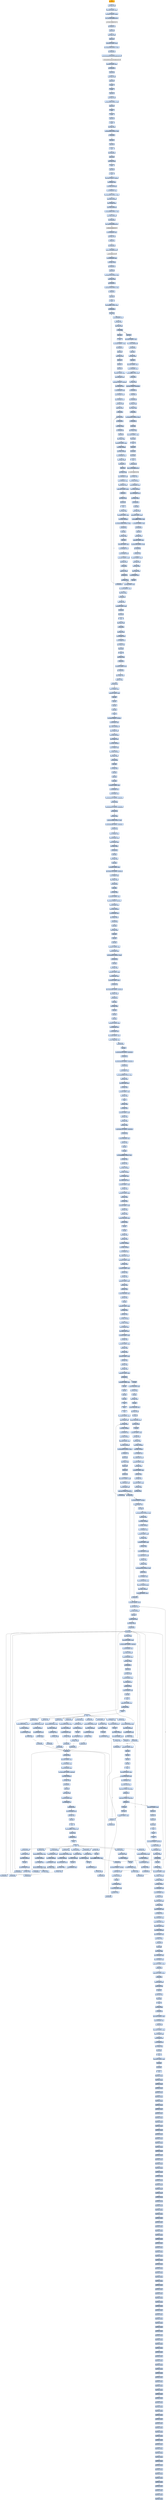 digraph G {
node[shape=rectangle,style=filled,fillcolor=lightsteelblue,color=lightsteelblue]
bgcolor="transparent"
a0x00401280pushl_ebp[label="start\npushl %ebp",color="lightgrey",fillcolor="orange"];
a0x00401281movl_esp_ebp[label="0x00401281\nmovl %esp, %ebp"];
a0x00401283subl_0x8UINT8_esp[label="0x00401283\nsubl $0x8<UINT8>, %esp"];
a0x00401286movl_0x1UINT32_esp_[label="0x00401286\nmovl $0x1<UINT32>, (%esp)"];
a0x0040128dcall___set_app_type_msvcrt_dll[label="0x0040128d\ncall __set_app_type@msvcrt.dll"];
a__set_app_type_msvcrt_dll[label="__set_app_type@msvcrt.dll",color="lightgrey",fillcolor="lightgrey"];
a0x00401293call_0x00401150[label="0x00401293\ncall 0x00401150"];
a0x00401150pushl_ebp[label="0x00401150\npushl %ebp"];
a0x00401151movl_esp_ebp[label="0x00401151\nmovl %esp, %ebp"];
a0x00401153pushl_ebx[label="0x00401153\npushl %ebx"];
a0x00401154subl_0x24UINT8_esp[label="0x00401154\nsubl $0x24<UINT8>, %esp"];
a0x00401157movl_0x401000UINT32_esp_[label="0x00401157\nmovl $0x401000<UINT32>, (%esp)"];
a0x0040115ecall_0x00404828[label="0x0040115e\ncall 0x00404828"];
a0x00404828jmp_SetUnhandledExceptionFilter_kernel32_dll[label="0x00404828\njmp SetUnhandledExceptionFilter@kernel32.dll"];
SetUnhandledExceptionFilter_kernel32_dll[label="SetUnhandledExceptionFilter@kernel32.dll",color="lightgrey",fillcolor="lightgrey"];
a0x00401163subl_0x4UINT8_esp[label="0x00401163\nsubl $0x4<UINT8>, %esp"];
a0x00401166call_0x00404530[label="0x00401166\ncall 0x00404530"];
a0x00404530pushl_ebp[label="0x00404530\npushl %ebp"];
a0x00404531movl_esp_ebp[label="0x00404531\nmovl %esp, %ebp"];
a0x00404533pushl_ebx[label="0x00404533\npushl %ebx"];
a0x00404534pushfl_[label="0x00404534\npushfl "];
a0x00404535pushfl_[label="0x00404535\npushfl "];
a0x00404536popl_eax[label="0x00404536\npopl %eax"];
a0x00404537movl_eax_ebx[label="0x00404537\nmovl %eax, %ebx"];
a0x00404539xorl_0x200000UINT32_eax[label="0x00404539\nxorl $0x200000<UINT32>, %eax"];
a0x0040453epushl_eax[label="0x0040453e\npushl %eax"];
a0x0040453fpopfl_[label="0x0040453f\npopfl "];
a0x00404540pushfl_[label="0x00404540\npushfl "];
a0x00404541popl_eax[label="0x00404541\npopl %eax"];
a0x00404542popfl_[label="0x00404542\npopfl "];
a0x00404543xorl_ebx_eax[label="0x00404543\nxorl %ebx, %eax"];
a0x00404545testl_0x200000UINT32_eax[label="0x00404545\ntestl $0x200000<UINT32>, %eax"];
a0x0040454aje_0x00404610[label="0x0040454a\nje 0x00404610"];
a0x00404610popl_ebx[label="0x00404610\npopl %ebx"];
a0x00404611popl_ebp[label="0x00404611\npopl %ebp"];
a0x00404612ret[label="0x00404612\nret"];
a0x0040116bcall_0x00404630[label="0x0040116b\ncall 0x00404630"];
a0x00404630pushl_ebp[label="0x00404630\npushl %ebp"];
a0x00404631movl_esp_ebp[label="0x00404631\nmovl %esp, %ebp"];
a0x00404633fninit_[label="0x00404633\nfninit "];
a0x00404635popl_ebp[label="0x00404635\npopl %ebp"];
a0x00404636ret[label="0x00404636\nret"];
a0x00401170movl_0x0UINT32__8ebp_[label="0x00401170\nmovl $0x0<UINT32>, -8(%ebp)"];
a0x00401177leal__8ebp__eax[label="0x00401177\nleal -8(%ebp), %eax"];
a0x0040117amovl_eax_0x10esp_[label="0x0040117a\nmovl %eax, 0x10(%esp)"];
a0x0040117emovl_0x00405080_eax[label="0x0040117e\nmovl 0x00405080, %eax"];
a0x00401183movl_0x408004UINT32_esp_[label="0x00401183\nmovl $0x408004<UINT32>, (%esp)"];
a0x0040118amovl_eax_0xcesp_[label="0x0040118a\nmovl %eax, 0xc(%esp)"];
a0x0040118eleal__12ebp__eax[label="0x0040118e\nleal -12(%ebp), %eax"];
a0x00401191movl_eax_0x8esp_[label="0x00401191\nmovl %eax, 0x8(%esp)"];
a0x00401195movl_0x408000UINT32_eax[label="0x00401195\nmovl $0x408000<UINT32>, %eax"];
a0x0040119amovl_eax_0x4esp_[label="0x0040119a\nmovl %eax, 0x4(%esp)"];
a0x0040119ecall_0x00404698[label="0x0040119e\ncall 0x00404698"];
a0x00404698jmp___getmainargs_msvcrt_dll[label="0x00404698\njmp __getmainargs@msvcrt.dll"];
a__getmainargs_msvcrt_dll[label="__getmainargs@msvcrt.dll",color="lightgrey",fillcolor="lightgrey"];
a0x004011a3movl_0x00408350_eax[label="0x004011a3\nmovl 0x00408350, %eax"];
a0x004011a8testl_eax_eax[label="0x004011a8\ntestl %eax, %eax"];
a0x004011aaje_0x00401210[label="0x004011aa\nje 0x00401210"];
a0x00401210call_0x00404688[label="0x00401210\ncall 0x00404688"];
a0x00404688jmp___p__fmode_msvcrt_dll[label="0x00404688\njmp __p__fmode@msvcrt.dll"];
a__p__fmode_msvcrt_dll[label="__p__fmode@msvcrt.dll",color="lightgrey",fillcolor="lightgrey"];
a0x00401215movl_0x00405084_edx[label="0x00401215\nmovl 0x00405084, %edx"];
a0x0040121bmovl_edx_eax_[label="0x0040121b\nmovl %edx, (%eax)"];
a0x0040121dcall_0x00404500[label="0x0040121d\ncall 0x00404500"];
a0x00404500pushl_ebp[label="0x00404500\npushl %ebp"];
a0x00404501movl_0x407240UINT32_ecx[label="0x00404501\nmovl $0x407240<UINT32>, %ecx"];
a0x00404506movl_esp_ebp[label="0x00404506\nmovl %esp, %ebp"];
a0x00404508jmp_0x0040451e[label="0x00404508\njmp 0x0040451e"];
a0x0040451ecmpl_0x407240UINT32_ecx[label="0x0040451e\ncmpl $0x407240<UINT32>, %ecx"];
a0x00404524jb_0x00404510[label="0x00404524\njb 0x00404510"];
a0x00404526popl_ebp[label="0x00404526\npopl %ebp"];
a0x00404527ret[label="0x00404527\nret"];
a0x00401222andl_0xfffffff0UINT8_esp[label="0x00401222\nandl $0xfffffff0<UINT8>, %esp"];
a0x00401225call_0x004044e0[label="0x00401225\ncall 0x004044e0"];
a0x004044e0pushl_ebp[label="0x004044e0\npushl %ebp"];
a0x004044e1movl_0x00408358_eax[label="0x004044e1\nmovl 0x00408358, %eax"];
a0x004044e6movl_esp_ebp[label="0x004044e6\nmovl %esp, %ebp"];
a0x004044e8testl_eax_eax[label="0x004044e8\ntestl %eax, %eax"];
a0x004044eaje_0x004044f0[label="0x004044ea\nje 0x004044f0"];
a0x004044f0popl_ebp[label="0x004044f0\npopl %ebp"];
a0x004044f1movl_0x1UINT32_eax[label="0x004044f1\nmovl $0x1<UINT32>, %eax"];
a0x004044f6movl_eax_0x00408358[label="0x004044f6\nmovl %eax, 0x00408358"];
a0x004044fbjmp_0x00404480[label="0x004044fb\njmp 0x00404480"];
a0x00404480pushl_ebp[label="0x00404480\npushl %ebp"];
a0x00404481movl_esp_ebp[label="0x00404481\nmovl %esp, %ebp"];
a0x00404483pushl_ebx[label="0x00404483\npushl %ebx"];
a0x00404484subl_0x4UINT8_esp[label="0x00404484\nsubl $0x4<UINT8>, %esp"];
a0x00404487movl_0x00404860_eax[label="0x00404487\nmovl 0x00404860, %eax"];
a0x0040448ccmpl_0xffffffffUINT8_eax[label="0x0040448c\ncmpl $0xffffffff<UINT8>, %eax"];
a0x0040448fje_0x004044ba[label="0x0040448f\nje 0x004044ba"];
a0x004044baxorl_eax_eax[label="0x004044ba\nxorl %eax, %eax"];
a0x004044bccmpl_0x0UINT8_0x00404864[label="0x004044bc\ncmpl $0x0<UINT8>, 0x00404864"];
a0x004044c3jmp_0x004044cf[label="0x004044c3\njmp 0x004044cf"];
a0x004044cfjne_0x004044c5[label="0x004044cf\njne 0x004044c5"];
a0x004044d1jmp_0x00404491[label="0x004044d1\njmp 0x00404491"];
a0x00404491testl_eax_eax[label="0x00404491\ntestl %eax, %eax"];
a0x00404493movl_eax_ebx[label="0x00404493\nmovl %eax, %ebx"];
a0x00404495je_0x004044aa[label="0x00404495\nje 0x004044aa"];
a0x004044aamovl_0x404450UINT32_esp_[label="0x004044aa\nmovl $0x404450<UINT32>, (%esp)"];
a0x004044b1call_0x0040443c[label="0x004044b1\ncall 0x0040443c"];
a0x0040443cpushl_ebp[label="0x0040443c\npushl %ebp"];
a0x0040443dmovl_esp_ebp[label="0x0040443d\nmovl %esp, %ebp"];
a0x0040443fmovl_0x0UINT32_eax[label="0x0040443f\nmovl $0x0<UINT32>, %eax"];
a0x00404444popl_ebp[label="0x00404444\npopl %ebp"];
a0x00404445ret[label="0x00404445\nret"];
a0x004044b6popl_ecx[label="0x004044b6\npopl %ecx"];
a0x004044b7popl_ebx[label="0x004044b7\npopl %ebx"];
a0x004044b8popl_ebp[label="0x004044b8\npopl %ebp"];
a0x004044b9ret[label="0x004044b9\nret"];
a0x0040122acall_0x00404678[label="0x0040122a\ncall 0x00404678"];
a0x00404678jmp___p__environ_msvcrt_dll[label="0x00404678\njmp __p__environ@msvcrt.dll"];
a__p__environ_msvcrt_dll[label="__p__environ@msvcrt.dll",color="lightgrey",fillcolor="lightgrey"];
a0x0040122fmovl_eax__eax[label="0x0040122f\nmovl (%eax), %eax"];
a0x00401231movl_eax_0x8esp_[label="0x00401231\nmovl %eax, 0x8(%esp)"];
a0x00401235movl_0x00408000_eax[label="0x00401235\nmovl 0x00408000, %eax"];
a0x0040123amovl_eax_0x4esp_[label="0x0040123a\nmovl %eax, 0x4(%esp)"];
a0x0040123emovl_0x00408004_eax[label="0x0040123e\nmovl 0x00408004, %eax"];
a0x00401243movl_eax_esp_[label="0x00401243\nmovl %eax, (%esp)"];
a0x00401246call_0x00402b18[label="0x00401246\ncall 0x00402b18"];
a0x00402b18pushl_ebp[label="0x00402b18\npushl %ebp"];
a0x00402b19movl_esp_ebp[label="0x00402b19\nmovl %esp, %ebp"];
a0x00402b1bsubl_0x28UINT8_esp[label="0x00402b1b\nsubl $0x28<UINT8>, %esp"];
a0x00402b1eandl_0xfffffff0UINT8_esp[label="0x00402b1e\nandl $0xfffffff0<UINT8>, %esp"];
a0x00402b21movl_0x10UINT32_eax[label="0x00402b21\nmovl $0x10<UINT32>, %eax"];
a0x00402b26call_0x00404640[label="0x00402b26\ncall 0x00404640"];
a0x00404640pushl_ecx[label="0x00404640\npushl %ecx"];
a0x00404641movl_esp_ecx[label="0x00404641\nmovl %esp, %ecx"];
a0x00404643addl_0x8UINT8_ecx[label="0x00404643\naddl $0x8<UINT8>, %ecx"];
a0x00404646cmpl_0x1000UINT32_eax[label="0x00404646\ncmpl $0x1000<UINT32>, %eax"];
a0x0040464bjb_0x0040465d[label="0x0040464b\njb 0x0040465d"];
a0x0040465dsubl_eax_ecx[label="0x0040465d\nsubl %eax, %ecx"];
a0x0040465forl_0x0UINT8_ecx_[label="0x0040465f\norl $0x0<UINT8>, (%ecx)"];
a0x00404662movl_esp_eax[label="0x00404662\nmovl %esp, %eax"];
a0x00404664movl_ecx_esp[label="0x00404664\nmovl %ecx, %esp"];
a0x00404666movl_eax__ecx[label="0x00404666\nmovl (%eax), %ecx"];
a0x00404668movl_0x4eax__eax[label="0x00404668\nmovl 0x4(%eax), %eax"];
a0x0040466bjmp_eax[label="0x0040466b\njmp %eax"];
a0x00402b2bcall_0x004044e0[label="0x00402b2b\ncall 0x004044e0"];
a0x004044ecpopl_ebp[label="0x004044ec\npopl %ebp"];
a0x004044edret[label="0x004044ed\nret"];
a0x00402b30movl_0x0UINT32_esp_[label="0x00402b30\nmovl $0x0<UINT32>, (%esp)"];
a0x00402b37call_0x004017f6[label="0x00402b37\ncall 0x004017f6"];
a0x004017f6pushl_ebp[label="0x004017f6\npushl %ebp"];
a0x004017f7movl_esp_ebp[label="0x004017f7\nmovl %esp, %ebp"];
a0x004017f9pushl_edi[label="0x004017f9\npushl %edi"];
a0x004017fapushl_esi[label="0x004017fa\npushl %esi"];
a0x004017fbpushl_ebx[label="0x004017fb\npushl %ebx"];
a0x004017fcsubl_0xcUINT8_esp[label="0x004017fc\nsubl $0xc<UINT8>, %esp"];
a0x004017ffmovl_0x8ebp__edi[label="0x004017ff\nmovl 0x8(%ebp), %edi"];
a0x00401802movl_0x0UINT32__16ebp_[label="0x00401802\nmovl $0x0<UINT32>, -16(%ebp)"];
a0x00401809movl_fs_0x18_eax[label="0x00401809\nmovl %fs:0x18, %eax"];
a0x0040180fmovl_0x30eax__eax[label="0x0040180f\nmovl 0x30(%eax), %eax"];
a0x00401812movl_0xceax__eax[label="0x00401812\nmovl 0xc(%eax), %eax"];
a0x00401815movl_0xceax__esi[label="0x00401815\nmovl 0xc(%eax), %esi"];
a0x00401818movl_esi__ebx[label="0x00401818\nmovl (%esi), %ebx"];
a0x0040181acmpl_esi_ebx[label="0x0040181a\ncmpl %esi, %ebx"];
a0x0040181cje_0x00401855[label="0x0040181c\nje 0x00401855"];
a0x0040181etestl_edi_edi[label="0x0040181e\ntestl %edi, %edi"];
a0x00401820jne_0x00401836[label="0x00401820\njne 0x00401836"];
a0x00401822movl_ebx_esp_[label="0x00401822\nmovl %ebx, (%esp)"];
a0x00401825call_0x0040263d[label="0x00401825\ncall 0x0040263d"];
a0x0040263dpushl_ebp[label="0x0040263d\npushl %ebp"];
a0x0040263emovl_esp_ebp[label="0x0040263e\nmovl %esp, %ebp"];
a0x00402640subl_0x18UINT8_esp[label="0x00402640\nsubl $0x18<UINT8>, %esp"];
a0x00402643movl_ebx__8ebp_[label="0x00402643\nmovl %ebx, -8(%ebp)"];
a0x00402646movl_esi__4ebp_[label="0x00402646\nmovl %esi, -4(%ebp)"];
a0x00402649movl_0x8ebp__eax[label="0x00402649\nmovl 0x8(%ebp), %eax"];
a0x0040264cmovl_eax_esp_[label="0x0040264c\nmovl %eax, (%esp)"];
a0x0040264fcall_0x00403721[label="0x0040264f\ncall 0x00403721"];
a0x00403721pushl_ebp[label="0x00403721\npushl %ebp"];
a0x00403722movl_esp_ebp[label="0x00403722\nmovl %esp, %ebp"];
a0x00403724movl_0x8ebp__eax[label="0x00403724\nmovl 0x8(%ebp), %eax"];
a0x00403727movl_0x28eax__ecx[label="0x00403727\nmovl 0x28(%eax), %ecx"];
a0x0040372aleal_0x2ecx__edx[label="0x0040372a\nleal 0x2(%ecx), %edx"];
a0x0040372dcmpw_0x0UINT8_ecx_[label="0x0040372d\ncmpw $0x0<UINT8>, (%ecx)"];
a0x00403731je_0x00403747[label="0x00403731\nje 0x00403747"];
a0x00403747movl_ecx_eax[label="0x00403747\nmovl %ecx, %eax"];
a0x00403749popl_ebp[label="0x00403749\npopl %ebp"];
a0x0040374aret[label="0x0040374a\nret"];
a0x00402654movl_eax_ebx[label="0x00402654\nmovl %eax, %ebx"];
a0x00402656movl_0x0UINT32_esi[label="0x00402656\nmovl $0x0<UINT32>, %esi"];
a0x0040265bmovl_eax_0x4esp_[label="0x0040265b\nmovl %eax, 0x4(%esp)"];
a0x0040265fmovl_0x54744e6eUINT32_esp_[label="0x0040265f\nmovl $0x54744e6e<UINT32>, (%esp)"];
a0x00402666call_0x00402281[label="0x00402666\ncall 0x00402281"];
a0x00402281pushl_ebp[label="0x00402281\npushl %ebp"];
a0x00402282movl_esp_ebp[label="0x00402282\nmovl %esp, %ebp"];
a0x00402284pushl_ebx[label="0x00402284\npushl %ebx"];
a0x00402285subl_0x8UINT8_esp[label="0x00402285\nsubl $0x8<UINT8>, %esp"];
a0x00402288movl_0x8ebp__ecx[label="0x00402288\nmovl 0x8(%ebp), %ecx"];
a0x0040228bmovl_0xcebp__ebx[label="0x0040228b\nmovl 0xc(%ebp), %ebx"];
a0x0040228emovl_0x1UINT32_edx[label="0x0040228e\nmovl $0x1<UINT32>, %edx"];
a0x00402293testl_ecx_ecx[label="0x00402293\ntestl %ecx, %ecx"];
a0x00402295je_0x004022bf[label="0x00402295\nje 0x004022bf"];
a0x00402297cmpb_cl_ebx_[label="0x00402297\ncmpb %cl, (%ebx)"];
a0x00402299je_0x004022a9[label="0x00402299\nje 0x004022a9"];
a0x0040229bmovl_ecx_eax[label="0x0040229b\nmovl %ecx, %eax"];
a0x0040229dshrl_0x8UINT8_eax[label="0x0040229d\nshrl $0x8<UINT8>, %eax"];
a0x004022a0movl_0x0UINT32_edx[label="0x004022a0\nmovl $0x0<UINT32>, %edx"];
a0x004022a5cmpb_al_ebx_[label="0x004022a5\ncmpb %al, (%ebx)"];
a0x004022a7jne_0x004022bf[label="0x004022a7\njne 0x004022bf"];
a0x004022bfmovl_edx_eax[label="0x004022bf\nmovl %edx, %eax"];
a0x004022c1addl_0x8UINT8_esp[label="0x004022c1\naddl $0x8<UINT8>, %esp"];
a0x004022c4popl_ebx[label="0x004022c4\npopl %ebx"];
a0x004022c5popl_ebp[label="0x004022c5\npopl %ebp"];
a0x004022c6ret[label="0x004022c6\nret"];
a0x0040266btestl_eax_eax[label="0x0040266b\ntestl %eax, %eax"];
a0x0040266dje_0x0040268b[label="0x0040266d\nje 0x0040268b"];
a0x0040268bmovl_esi_eax[label="0x0040268b\nmovl %esi, %eax"];
a0x0040268dmovl__8ebp__ebx[label="0x0040268d\nmovl -8(%ebp), %ebx"];
a0x00402690movl__4ebp__esi[label="0x00402690\nmovl -4(%ebp), %esi"];
a0x00402693movl_ebp_esp[label="0x00402693\nmovl %ebp, %esp"];
a0x00402695popl_ebp[label="0x00402695\npopl %ebp"];
a0x00402696ret[label="0x00402696\nret"];
a0x0040182atestl_eax_eax[label="0x0040182a\ntestl %eax, %eax"];
a0x0040182cje_0x00401836[label="0x0040182c\nje 0x00401836"];
a0x00401836cmpl_0x1UINT8_edi[label="0x00401836\ncmpl $0x1<UINT8>, %edi"];
a0x00401839jne_0x0040184f[label="0x00401839\njne 0x0040184f"];
a0x0040184fmovl_ebx__ebx[label="0x0040184f\nmovl (%ebx), %ebx"];
a0x00401851cmpl_esi_ebx[label="0x00401851\ncmpl %esi, %ebx"];
a0x00401853jne_0x0040181e[label="0x00401853\njne 0x0040181e"];
a0x00401855movl__16ebp__eax[label="0x00401855\nmovl -16(%ebp), %eax"];
a0x00401858addl_0xcUINT8_esp[label="0x00401858\naddl $0xc<UINT8>, %esp"];
a0x0040185bpopl_ebx[label="0x0040185b\npopl %ebx"];
a0x0040185cpopl_esi[label="0x0040185c\npopl %esi"];
a0x0040185dpopl_edi[label="0x0040185d\npopl %edi"];
a0x0040185epopl_ebp[label="0x0040185e\npopl %ebp"];
a0x0040185fret[label="0x0040185f\nret"];
a0x00402b3cmovl_0x0UINT32__12ebp_[label="0x00402b3c\nmovl $0x0<UINT32>, -12(%ebp)"];
a0x00402b43leal_0x8ebp__edx[label="0x00402b43\nleal 0x8(%ebp), %edx"];
a0x00402b46movl_edx_0x00408370[label="0x00402b46\nmovl %edx, 0x00408370"];
a0x00402b4cleal__4ebp__edx[label="0x00402b4c\nleal -4(%ebp), %edx"];
a0x00402b4fmovl_edx_0xcesp_[label="0x00402b4f\nmovl %edx, 0xc(%esp)"];
a0x00402b53leal__8ebp__edx[label="0x00402b53\nleal -8(%ebp), %edx"];
a0x00402b56movl_edx_0x8esp_[label="0x00402b56\nmovl %edx, 0x8(%esp)"];
a0x00402b5aleal__12ebp__edx[label="0x00402b5a\nleal -12(%ebp), %edx"];
a0x00402b5dmovl_edx_0x4esp_[label="0x00402b5d\nmovl %edx, 0x4(%esp)"];
a0x00402b61movl_eax_esp_[label="0x00402b61\nmovl %eax, (%esp)"];
a0x00402b64call_0x00401bab[label="0x00402b64\ncall 0x00401bab"];
a0x00401babpushl_ebp[label="0x00401bab\npushl %ebp"];
a0x00401bacmovl_esp_ebp[label="0x00401bac\nmovl %esp, %ebp"];
a0x00401baepushl_edi[label="0x00401bae\npushl %edi"];
a0x00401bafpushl_esi[label="0x00401baf\npushl %esi"];
a0x00401bb0pushl_ebx[label="0x00401bb0\npushl %ebx"];
a0x00401bb1subl_0x1cUINT8_esp[label="0x00401bb1\nsubl $0x1c<UINT8>, %esp"];
a0x00401bb4movl_0x8ebp__esi[label="0x00401bb4\nmovl 0x8(%ebp), %esi"];
a0x00401bb7movl_0xcebp__edi[label="0x00401bb7\nmovl 0xc(%ebp), %edi"];
a0x00401bbacmpl_0x5ee20c1cUINT32_0x0040504c[label="0x00401bba\ncmpl $0x5ee20c1c<UINT32>, 0x0040504c"];
a0x00401bc4jne_0x00401beb[label="0x00401bc4\njne 0x00401beb"];
a0x00401bebcmpl_0x5ee20c1cUINT32_0x00405064[label="0x00401beb\ncmpl $0x5ee20c1c<UINT32>, 0x00405064"];
a0x00401bf5jne_0x00401c07[label="0x00401bf5\njne 0x00401c07"];
a0x00401c07movl_esi_ebx[label="0x00401c07\nmovl %esi, %ebx"];
a0x00401c09andl_0x7932fd06UINT32_ebx[label="0x00401c09\nandl $0x7932fd06<UINT32>, %ebx"];
a0x00401c0fcmpl_0x40fe0e89UINT32_0x0040501c[label="0x00401c0f\ncmpl $0x40fe0e89<UINT32>, 0x0040501c"];
a0x00401c19jne_0x00401c44[label="0x00401c19\njne 0x00401c44"];
a0x00401c44movl__16ebp__ebx[label="0x00401c44\nmovl -16(%ebp), %ebx"];
a0x00401c47subl_0x10ebp__ebx[label="0x00401c47\nsubl 0x10(%ebp), %ebx"];
a0x00401c4aandl__16ebp__ebx[label="0x00401c4a\nandl -16(%ebp), %ebx"];
a0x00401c4dmovl_esi_esp_[label="0x00401c4d\nmovl %esi, (%esp)"];
a0x00401c50call_0x00403441[label="0x00401c50\ncall 0x00403441"];
a0x00403441pushl_ebp[label="0x00403441\npushl %ebp"];
a0x00403442movl_esp_ebp[label="0x00403442\nmovl %esp, %ebp"];
a0x00403444pushl_ebx[label="0x00403444\npushl %ebx"];
a0x00403445subl_0x54UINT8_esp[label="0x00403445\nsubl $0x54<UINT8>, %esp"];
a0x00403448movl_0x40721dUINT32_0x4esp_[label="0x00403448\nmovl $0x40721d<UINT32>, 0x4(%esp)"];
a0x00403450leal__72ebp__ebx[label="0x00403450\nleal -72(%ebp), %ebx"];
a0x00403453movl_ebx_esp_[label="0x00403453\nmovl %ebx, (%esp)"];
a0x00403456call_0x00402697[label="0x00403456\ncall 0x00402697"];
a0x00402697pushl_ebp[label="0x00402697\npushl %ebp"];
a0x00402698movl_esp_ebp[label="0x00402698\nmovl %esp, %ebp"];
a0x0040269asubl_0x18UINT8_esp[label="0x0040269a\nsubl $0x18<UINT8>, %esp"];
a0x0040269dmovl_0x0UINT32_0x8esp_[label="0x0040269d\nmovl $0x0<UINT32>, 0x8(%esp)"];
a0x004026a5movl_0xcebp__eax[label="0x004026a5\nmovl 0xc(%ebp), %eax"];
a0x004026a8movl_eax_0x4esp_[label="0x004026a8\nmovl %eax, 0x4(%esp)"];
a0x004026acmovl_0x8ebp__eax[label="0x004026ac\nmovl 0x8(%ebp), %eax"];
a0x004026afmovl_eax_esp_[label="0x004026af\nmovl %eax, (%esp)"];
a0x004026b2call_0x004016d6[label="0x004026b2\ncall 0x004016d6"];
a0x004016d6pushl_ebp[label="0x004016d6\npushl %ebp"];
a0x004016d7movl_esp_ebp[label="0x004016d7\nmovl %esp, %ebp"];
a0x004016d9pushl_edi[label="0x004016d9\npushl %edi"];
a0x004016dapushl_esi[label="0x004016da\npushl %esi"];
a0x004016dbpushl_ebx[label="0x004016db\npushl %ebx"];
a0x004016dcsubl_0x1cUINT8_esp[label="0x004016dc\nsubl $0x1c<UINT8>, %esp"];
a0x004016dfmovl_0xcebp__edi[label="0x004016df\nmovl 0xc(%ebp), %edi"];
a0x004016e2movl_0x408210UINT32_esp_[label="0x004016e2\nmovl $0x408210<UINT32>, (%esp)"];
a0x004016e9call_0x00401a5a[label="0x004016e9\ncall 0x00401a5a"];
a0x00401a5apushl_ebp[label="0x00401a5a\npushl %ebp"];
a0x00401a5bmovl_esp_ebp[label="0x00401a5b\nmovl %esp, %ebp"];
a0x00401a5dsubl_0x8UINT8_esp[label="0x00401a5d\nsubl $0x8<UINT8>, %esp"];
a0x00401a60movl_0x8ebp__eax[label="0x00401a60\nmovl 0x8(%ebp), %eax"];
a0x00401a63cmpl_0x0UINT8_eax_[label="0x00401a63\ncmpl $0x0<UINT8>, (%eax)"];
a0x00401a66jne_0x00401a78[label="0x00401a66\njne 0x00401a78"];
a0x00401a68movl_0x405000UINT32_0x4esp_[label="0x00401a68\nmovl $0x405000<UINT32>, 0x4(%esp)"];
a0x00401a70movl_eax_esp_[label="0x00401a70\nmovl %eax, (%esp)"];
a0x00401a73call_0x004022c7[label="0x00401a73\ncall 0x004022c7"];
a0x004022c7pushl_ebp[label="0x004022c7\npushl %ebp"];
a0x004022c8movl_esp_ebp[label="0x004022c8\nmovl %esp, %ebp"];
a0x004022capushl_edi[label="0x004022ca\npushl %edi"];
a0x004022cbpushl_esi[label="0x004022cb\npushl %esi"];
a0x004022ccpushl_ebx[label="0x004022cc\npushl %ebx"];
a0x004022cdsubl_0x2cUINT8_esp[label="0x004022cd\nsubl $0x2c<UINT8>, %esp"];
a0x004022d0movl_0x8ebp__esi[label="0x004022d0\nmovl 0x8(%ebp), %esi"];
a0x004022d3movl_0xcebp__edi[label="0x004022d3\nmovl 0xc(%ebp), %edi"];
a0x004022d6movl_0xbUINT32_ebx[label="0x004022d6\nmovl $0xb<UINT32>, %ebx"];
a0x004022dbmovzbl_ediebx__eax[label="0x004022db\nmovzbl (%edi,%ebx), %eax"];
a0x004022dfmovb_al_esi_[label="0x004022df\nmovb %al, (%esi)"];
a0x004022e1incl_esi[label="0x004022e1\nincl %esi"];
a0x004022e2cmpl_0x5448136UINT32_0x00405030[label="0x004022e2\ncmpl $0x5448136<UINT32>, 0x00405030"];
a0x004022ecjne_0x00402317[label="0x004022ec\njne 0x00402317"];
a0x00402317cmpl_0x2e8e2bc4UINT32_0x00405040[label="0x00402317\ncmpl $0x2e8e2bc4<UINT32>, 0x00405040"];
a0x00402321jne_0x00402328[label="0x00402321\njne 0x00402328"];
a0x00402328leal_0x1ebx__ecx[label="0x00402328\nleal 0x1(%ebx), %ecx"];
a0x0040232bmovl_0x88888889UINT32_eax[label="0x0040232b\nmovl $0x88888889<UINT32>, %eax"];
a0x00402330imull_ecx_eax[label="0x00402330\nimull %ecx, %eax"];
a0x00402332leal_ecxedx__eax[label="0x00402332\nleal (%ecx,%edx), %eax"];
a0x00402335movl_eax_ebx[label="0x00402335\nmovl %eax, %ebx"];
a0x00402337sarl_0x3UINT8_ebx[label="0x00402337\nsarl $0x3<UINT8>, %ebx"];
a0x0040233amovl_ecx_eax[label="0x0040233a\nmovl %ecx, %eax"];
a0x0040233ccltd_[label="0x0040233c\ncltd "];
a0x0040233dsubl_edx_ebx[label="0x0040233d\nsubl %edx, %ebx"];
a0x0040233fmovl_ebx_eax[label="0x0040233f\nmovl %ebx, %eax"];
a0x00402341shll_0x4UINT8_eax[label="0x00402341\nshll $0x4<UINT8>, %eax"];
a0x00402344subl_ebx_eax[label="0x00402344\nsubl %ebx, %eax"];
a0x00402346movl_ecx_ebx[label="0x00402346\nmovl %ecx, %ebx"];
a0x00402348subl_eax_ebx[label="0x00402348\nsubl %eax, %ebx"];
a0x0040234acmpl_0x9b8c1a4UINT32_0x00405048[label="0x0040234a\ncmpl $0x9b8c1a4<UINT32>, 0x00405048"];
a0x00402354jne_0x0040235e[label="0x00402354\njne 0x0040235e"];
a0x0040235emovzbl_ediebx__eax[label="0x0040235e\nmovzbl (%edi,%ebx), %eax"];
a0x00402362movb_al_esi_[label="0x00402362\nmovb %al, (%esi)"];
a0x00402364incl_esi[label="0x00402364\nincl %esi"];
a0x00402365incl_ebx[label="0x00402365\nincl %ebx"];
a0x00402366movl_0x88888889UINT32_ecx[label="0x00402366\nmovl $0x88888889<UINT32>, %ecx"];
a0x0040236bmovl_ebx_eax[label="0x0040236b\nmovl %ebx, %eax"];
a0x0040236dimull_ecx_eax[label="0x0040236d\nimull %ecx, %eax"];
a0x0040236fmovl_eax__24ebp_[label="0x0040236f\nmovl %eax, -24(%ebp)"];
a0x00402372movl_edx__20ebp_[label="0x00402372\nmovl %edx, -20(%ebp)"];
a0x00402375movl__20ebp__eax[label="0x00402375\nmovl -20(%ebp), %eax"];
a0x00402378leal_ebxeax__edx[label="0x00402378\nleal (%ebx,%eax), %edx"];
a0x0040237bsarl_0x3UINT8_edx[label="0x0040237b\nsarl $0x3<UINT8>, %edx"];
a0x0040237emovl_ebx_eax[label="0x0040237e\nmovl %ebx, %eax"];
a0x00402380sarl_0x1fUINT8_eax[label="0x00402380\nsarl $0x1f<UINT8>, %eax"];
a0x00402383subl_eax_edx[label="0x00402383\nsubl %eax, %edx"];
a0x00402385movl_edx_eax[label="0x00402385\nmovl %edx, %eax"];
a0x00402387shll_0x4UINT8_eax[label="0x00402387\nshll $0x4<UINT8>, %eax"];
a0x0040238asubl_edx_eax[label="0x0040238a\nsubl %edx, %eax"];
a0x0040238csubl_eax_ebx[label="0x0040238c\nsubl %eax, %ebx"];
a0x0040238emovzbl_ediebx__eax[label="0x0040238e\nmovzbl (%edi,%ebx), %eax"];
a0x00402392movb_al_esi_[label="0x00402392\nmovb %al, (%esi)"];
a0x00402394incl_esi[label="0x00402394\nincl %esi"];
a0x00402395incl_ebx[label="0x00402395\nincl %ebx"];
a0x00402396movl_ebx_eax[label="0x00402396\nmovl %ebx, %eax"];
a0x00402398imull_ecx_eax[label="0x00402398\nimull %ecx, %eax"];
a0x0040239amovl_eax__24ebp_[label="0x0040239a\nmovl %eax, -24(%ebp)"];
a0x0040239dmovl_edx__20ebp_[label="0x0040239d\nmovl %edx, -20(%ebp)"];
a0x004023a0movl__20ebp__eax[label="0x004023a0\nmovl -20(%ebp), %eax"];
a0x004023a3leal_ebxeax__edx[label="0x004023a3\nleal (%ebx,%eax), %edx"];
a0x004023a6sarl_0x3UINT8_edx[label="0x004023a6\nsarl $0x3<UINT8>, %edx"];
a0x004023a9movl_ebx_eax[label="0x004023a9\nmovl %ebx, %eax"];
a0x004023absarl_0x1fUINT8_eax[label="0x004023ab\nsarl $0x1f<UINT8>, %eax"];
a0x004023aesubl_eax_edx[label="0x004023ae\nsubl %eax, %edx"];
a0x004023b0movl_edx_eax[label="0x004023b0\nmovl %edx, %eax"];
a0x004023b2shll_0x4UINT8_eax[label="0x004023b2\nshll $0x4<UINT8>, %eax"];
a0x004023b5subl_edx_eax[label="0x004023b5\nsubl %edx, %eax"];
a0x004023b7subl_eax_ebx[label="0x004023b7\nsubl %eax, %ebx"];
a0x004023b9movzbl_ediebx__eax[label="0x004023b9\nmovzbl (%edi,%ebx), %eax"];
a0x004023bdmovb_al_esi_[label="0x004023bd\nmovb %al, (%esi)"];
a0x004023bfincl_esi[label="0x004023bf\nincl %esi"];
a0x004023c0addl_0x9UINT8_ebx[label="0x004023c0\naddl $0x9<UINT8>, %ebx"];
a0x004023c3movl_ebx_eax[label="0x004023c3\nmovl %ebx, %eax"];
a0x004023c5imull_ecx_eax[label="0x004023c5\nimull %ecx, %eax"];
a0x004023c7movl_eax__24ebp_[label="0x004023c7\nmovl %eax, -24(%ebp)"];
a0x004023camovl_edx__20ebp_[label="0x004023ca\nmovl %edx, -20(%ebp)"];
a0x004023cdmovl__20ebp__eax[label="0x004023cd\nmovl -20(%ebp), %eax"];
a0x004023d0leal_ebxeax__edx[label="0x004023d0\nleal (%ebx,%eax), %edx"];
a0x004023d3sarl_0x3UINT8_edx[label="0x004023d3\nsarl $0x3<UINT8>, %edx"];
a0x004023d6movl_ebx_eax[label="0x004023d6\nmovl %ebx, %eax"];
a0x004023d8sarl_0x1fUINT8_eax[label="0x004023d8\nsarl $0x1f<UINT8>, %eax"];
a0x004023dbsubl_eax_edx[label="0x004023db\nsubl %eax, %edx"];
a0x004023ddmovl_edx_eax[label="0x004023dd\nmovl %edx, %eax"];
a0x004023dfshll_0x4UINT8_eax[label="0x004023df\nshll $0x4<UINT8>, %eax"];
a0x004023e2subl_edx_eax[label="0x004023e2\nsubl %edx, %eax"];
a0x004023e4subl_eax_ebx[label="0x004023e4\nsubl %eax, %ebx"];
a0x004023e6movl_ebx_eax[label="0x004023e6\nmovl %ebx, %eax"];
a0x004023e8cmpl_0xcUINT8_ebx[label="0x004023e8\ncmpl $0xc<UINT8>, %ebx"];
a0x004023ebje_0x00402431[label="0x004023eb\nje 0x00402431"];
a0x004023edincl_ebx[label="0x004023ed\nincl %ebx"];
a0x004023eemovzbl_eaxedi__eax[label="0x004023ee\nmovzbl (%eax,%edi), %eax"];
a0x004023f2movb_al_esi_[label="0x004023f2\nmovb %al, (%esi)"];
a0x004023f4incl_esi[label="0x004023f4\nincl %esi"];
a0x004023f5movl_ebx_eax[label="0x004023f5\nmovl %ebx, %eax"];
a0x004023f7incl_ebx[label="0x004023f7\nincl %ebx"];
a0x004023f8movzbl_eaxedi__eax[label="0x004023f8\nmovzbl (%eax,%edi), %eax"];
a0x004023fcmovb_al_esi_[label="0x004023fc\nmovb %al, (%esi)"];
a0x004023feincl_esi[label="0x004023fe\nincl %esi"];
a0x004023ffmovzbl_ediebx__eax[label="0x004023ff\nmovzbl (%edi,%ebx), %eax"];
a0x00402403movb_al_esi_[label="0x00402403\nmovb %al, (%esi)"];
a0x00402405incl_esi[label="0x00402405\nincl %esi"];
a0x00402406addl_0x9UINT8_ebx[label="0x00402406\naddl $0x9<UINT8>, %ebx"];
a0x00402409movl_ebx_eax[label="0x00402409\nmovl %ebx, %eax"];
a0x0040240bimull_ecx_eax[label="0x0040240b\nimull %ecx, %eax"];
a0x0040240dmovl_eax__24ebp_[label="0x0040240d\nmovl %eax, -24(%ebp)"];
a0x00402410movl_edx__20ebp_[label="0x00402410\nmovl %edx, -20(%ebp)"];
a0x00402413movl__20ebp__eax[label="0x00402413\nmovl -20(%ebp), %eax"];
a0x00402416leal_ebxeax__edx[label="0x00402416\nleal (%ebx,%eax), %edx"];
a0x00402419sarl_0x3UINT8_edx[label="0x00402419\nsarl $0x3<UINT8>, %edx"];
a0x0040241cmovl_ebx_eax[label="0x0040241c\nmovl %ebx, %eax"];
a0x0040241esarl_0x1fUINT8_eax[label="0x0040241e\nsarl $0x1f<UINT8>, %eax"];
a0x00402421subl_eax_edx[label="0x00402421\nsubl %eax, %edx"];
a0x00402423movl_edx_eax[label="0x00402423\nmovl %edx, %eax"];
a0x00402425shll_0x4UINT8_eax[label="0x00402425\nshll $0x4<UINT8>, %eax"];
a0x00402428subl_edx_eax[label="0x00402428\nsubl %edx, %eax"];
a0x0040242asubl_eax_ebx[label="0x0040242a\nsubl %eax, %ebx"];
a0x0040242cjmp_0x004022db[label="0x0040242c\njmp 0x004022db"];
a0x00402431addl_0x2cUINT8_esp[label="0x00402431\naddl $0x2c<UINT8>, %esp"];
a0x00402434popl_ebx[label="0x00402434\npopl %ebx"];
a0x00402435popl_esi[label="0x00402435\npopl %esi"];
a0x00402436popl_edi[label="0x00402436\npopl %edi"];
a0x00402437popl_ebp[label="0x00402437\npopl %ebp"];
a0x00402438ret[label="0x00402438\nret"];
a0x00401a78leave_[label="0x00401a78\nleave "];
a0x00401a79ret[label="0x00401a79\nret"];
a0x004016eemovl_0x0UINT32_ebx[label="0x004016ee\nmovl $0x0<UINT32>, %ebx"];
a0x004016f3leal__24ebp__esi[label="0x004016f3\nleal -24(%ebp), %esi"];
a0x004016f6movl_edi__eax[label="0x004016f6\nmovl (%edi), %eax"];
a0x004016f8movl_eax__24ebp_[label="0x004016f8\nmovl %eax, -24(%ebp)"];
a0x004016fbmovl_0x4edi__eax[label="0x004016fb\nmovl 0x4(%edi), %eax"];
a0x004016femovl_eax_0x4esi_[label="0x004016fe\nmovl %eax, 0x4(%esi)"];
a0x00401701addl_0x8UINT8_edi[label="0x00401701\naddl $0x8<UINT8>, %edi"];
a0x00401704movl_esi_0x4esp_[label="0x00401704\nmovl %esi, 0x4(%esp)"];
a0x00401708movl_0x408210UINT32_esp_[label="0x00401708\nmovl $0x408210<UINT32>, (%esp)"];
a0x0040170fcall_0x00401375[label="0x0040170f\ncall 0x00401375"];
a0x00401375pushl_ebp[label="0x00401375\npushl %ebp"];
a0x00401376movl_esp_ebp[label="0x00401376\nmovl %esp, %ebp"];
a0x00401378pushl_edi[label="0x00401378\npushl %edi"];
a0x00401379pushl_esi[label="0x00401379\npushl %esi"];
a0x0040137apushl_ebx[label="0x0040137a\npushl %ebx"];
a0x0040137bsubl_0x1cUINT8_esp[label="0x0040137b\nsubl $0x1c<UINT8>, %esp"];
a0x0040137emovl_0x8ebp__edi[label="0x0040137e\nmovl 0x8(%ebp), %edi"];
a0x00401381movl_0xcebp__esi[label="0x00401381\nmovl 0xc(%ebp), %esi"];
a0x00401384cmpb_0x0UINT8_0x00408110[label="0x00401384\ncmpb $0x0<UINT8>, 0x00408110"];
a0x0040138bjne_0x004013dd[label="0x0040138b\njne 0x004013dd"];
a0x0040138dmovl_0x0UINT32__20ebp_[label="0x0040138d\nmovl $0x0<UINT32>, -20(%ebp)"];
a0x00401394movl__20ebp__ebx[label="0x00401394\nmovl -20(%ebp), %ebx"];
a0x00401397incl_ebx[label="0x00401397\nincl %ebx"];
a0x00401398movl_0x30c30c31UINT32_eax[label="0x00401398\nmovl $0x30c30c31<UINT32>, %eax"];
a0x0040139dimull_ebx_eax[label="0x0040139d\nimull %ebx, %eax"];
a0x0040139fmovl_eax__32ebp_[label="0x0040139f\nmovl %eax, -32(%ebp)"];
a0x004013a2movl_edx__28ebp_[label="0x004013a2\nmovl %edx, -28(%ebp)"];
a0x004013a5movl__28ebp__edx[label="0x004013a5\nmovl -28(%ebp), %edx"];
a0x004013a8sarl_0x2UINT8_edx[label="0x004013a8\nsarl $0x2<UINT8>, %edx"];
a0x004013abmovl_ebx_eax[label="0x004013ab\nmovl %ebx, %eax"];
a0x004013adsarl_0x1fUINT8_eax[label="0x004013ad\nsarl $0x1f<UINT8>, %eax"];
a0x004013b0subl_eax_edx[label="0x004013b0\nsubl %eax, %edx"];
a0x004013b2leal_edxedx4__eax[label="0x004013b2\nleal (%edx,%edx,4), %eax"];
a0x004013b5leal_edxeax4__eax[label="0x004013b5\nleal (%edx,%eax,4), %eax"];
a0x004013b8movl_ebx_ecx[label="0x004013b8\nmovl %ebx, %ecx"];
a0x004013basubl_eax_ecx[label="0x004013ba\nsubl %eax, %ecx"];
a0x004013bcmovl_0xc8bc441aUINT32_eax[label="0x004013bc\nmovl $0xc8bc441a<UINT32>, %eax"];
a0x004013c1shrl_cl_eax[label="0x004013c1\nshrl %cl, %eax"];
a0x004013c3movl__20ebp__edx[label="0x004013c3\nmovl -20(%ebp), %edx"];
a0x004013c6subb_0x407020edx__al[label="0x004013c6\nsubb 0x407020(%edx), %al"];
a0x004013ccmovb_al_0x408110edx_[label="0x004013cc\nmovb %al, 0x408110(%edx)"];
a0x004013d2movl_ebx__20ebp_[label="0x004013d2\nmovl %ebx, -20(%ebp)"];
a0x004013d5cmpl_0xffUINT32_ebx[label="0x004013d5\ncmpl $0xff<UINT32>, %ebx"];
a0x004013dbjle_0x00401394[label="0x004013db\njle 0x00401394"];
a0x004013ddmovl_0x7UINT32_ebx[label="0x004013dd\nmovl $0x7<UINT32>, %ebx"];
a0x004013e2movzbl_edi__eax[label="0x004013e2\nmovzbl (%edi), %eax"];
a0x004013e5movl_eax_0x4esp_[label="0x004013e5\nmovl %eax, 0x4(%esp)"];
a0x004013e9incl_edi[label="0x004013e9\nincl %edi"];
a0x004013eamovzbl_esi__eax[label="0x004013ea\nmovzbl (%esi), %eax"];
a0x004013edmovl_eax_esp_[label="0x004013ed\nmovl %eax, (%esp)"];
a0x004013f0call_0x00402d84[label="0x004013f0\ncall 0x00402d84"];
a0x00402d84pushl_ebp[label="0x00402d84\npushl %ebp"];
a0x00402d85movl_esp_ebp[label="0x00402d85\nmovl %esp, %ebp"];
a0x00402d87subl_0x18UINT8_esp[label="0x00402d87\nsubl $0x18<UINT8>, %esp"];
a0x00402d8amovl_0x12d687UINT32_0x8esp_[label="0x00402d8a\nmovl $0x12d687<UINT32>, 0x8(%esp)"];
a0x00402d92movzbl_0xcebp__eax[label="0x00402d92\nmovzbl 0xc(%ebp), %eax"];
a0x00402d96movl_eax_0x4esp_[label="0x00402d96\nmovl %eax, 0x4(%esp)"];
a0x00402d9amovzbl_0x8ebp__eax[label="0x00402d9a\nmovzbl 0x8(%ebp), %eax"];
a0x00402d9emovl_eax_esp_[label="0x00402d9e\nmovl %eax, (%esp)"];
a0x00402da1call_0x00403478[label="0x00402da1\ncall 0x00403478"];
a0x00403478pushl_ebp[label="0x00403478\npushl %ebp"];
a0x00403479movl_esp_ebp[label="0x00403479\nmovl %esp, %ebp"];
a0x0040347bmovzbl_0xcebp__eax[label="0x0040347b\nmovzbl 0xc(%ebp), %eax"];
a0x0040347fxorb_0x8ebp__al[label="0x0040347f\nxorb 0x8(%ebp), %al"];
a0x00403482movzbl_al_eax[label="0x00403482\nmovzbl %al, %eax"];
a0x00403485addl_0x10ebp__eax[label="0x00403485\naddl 0x10(%ebp), %eax"];
a0x00403488popl_ebp[label="0x00403488\npopl %ebp"];
a0x00403489ret[label="0x00403489\nret"];
a0x00402da6addb_0x79UINT8_al[label="0x00402da6\naddb $0x79<UINT8>, %al"];
a0x00402da8movzbl_al_eax[label="0x00402da8\nmovzbl %al, %eax"];
a0x00402dableave_[label="0x00402dab\nleave "];
a0x00402dacret[label="0x00402dac\nret"];
a0x004013f5movzbl_al_eax[label="0x004013f5\nmovzbl %al, %eax"];
a0x004013f8movzbl_0x408110eax__eax[label="0x004013f8\nmovzbl 0x408110(%eax), %eax"];
a0x004013ffmovl_eax_0x4esp_[label="0x004013ff\nmovl %eax, 0x4(%esp)"];
a0x00401403movzbl_0x4esi__eax[label="0x00401403\nmovzbl 0x4(%esi), %eax"];
a0x00401407movl_eax_esp_[label="0x00401407\nmovl %eax, (%esp)"];
a0x0040140acall_0x00403931[label="0x0040140a\ncall 0x00403931"];
a0x00403931pushl_ebp[label="0x00403931\npushl %ebp"];
a0x00403932movl_esp_ebp[label="0x00403932\nmovl %esp, %ebp"];
a0x00403934subl_0xcUINT8_esp[label="0x00403934\nsubl $0xc<UINT8>, %esp"];
a0x00403937movzbl_0xcebp__eax[label="0x00403937\nmovzbl 0xc(%ebp), %eax"];
a0x0040393bmovzbl_0x8ebp__edx[label="0x0040393b\nmovzbl 0x8(%ebp), %edx"];
a0x0040393fmovl_0x12d687UINT32_0x8esp_[label="0x0040393f\nmovl $0x12d687<UINT32>, 0x8(%esp)"];
a0x00403947movl_eax_0x4esp_[label="0x00403947\nmovl %eax, 0x4(%esp)"];
a0x0040394bmovl_edx_esp_[label="0x0040394b\nmovl %edx, (%esp)"];
a0x0040394ecall_0x00402141[label="0x0040394e\ncall 0x00402141"];
a0x00402141pushl_ebp[label="0x00402141\npushl %ebp"];
a0x00402142movl_esp_ebp[label="0x00402142\nmovl %esp, %ebp"];
a0x00402144movzbl_0xcebp__eax[label="0x00402144\nmovzbl 0xc(%ebp), %eax"];
a0x00402148xorb_0x8ebp__al[label="0x00402148\nxorb 0x8(%ebp), %al"];
a0x0040214bmovzbl_al_edx[label="0x0040214b\nmovzbl %al, %edx"];
a0x0040214emovl_0x10ebp__eax[label="0x0040214e\nmovl 0x10(%ebp), %eax"];
a0x00402151subl_edx_eax[label="0x00402151\nsubl %edx, %eax"];
a0x00402153popl_ebp[label="0x00402153\npopl %ebp"];
a0x00402154ret[label="0x00402154\nret"];
a0x00403953movb_0xffffff87UINT8_dl[label="0x00403953\nmovb $0xffffff87<UINT8>, %dl"];
a0x00403955subb_al_dl[label="0x00403955\nsubb %al, %dl"];
a0x00403957movzbl_dl_eax[label="0x00403957\nmovzbl %dl, %eax"];
a0x0040395aleave_[label="0x0040395a\nleave "];
a0x0040395bret[label="0x0040395b\nret"];
a0x0040140fmovb_al_0x4esi_[label="0x0040140f\nmovb %al, 0x4(%esi)"];
a0x00401412movzbl_edi__eax[label="0x00401412\nmovzbl (%edi), %eax"];
a0x00401415movl_eax_0x4esp_[label="0x00401415\nmovl %eax, 0x4(%esp)"];
a0x00401419incl_edi[label="0x00401419\nincl %edi"];
a0x0040141amovzbl_0x1esi__eax[label="0x0040141a\nmovzbl 0x1(%esi), %eax"];
a0x0040141emovl_eax_esp_[label="0x0040141e\nmovl %eax, (%esp)"];
a0x00401421call_0x00403931[label="0x00401421\ncall 0x00403931"];
a0x00401426movzbl_al_eax[label="0x00401426\nmovzbl %al, %eax"];
a0x00401429movzbl_0x408110eax__eax[label="0x00401429\nmovzbl 0x408110(%eax), %eax"];
a0x00401430movl_eax_0x4esp_[label="0x00401430\nmovl %eax, 0x4(%esp)"];
a0x00401434movzbl_0x5esi__eax[label="0x00401434\nmovzbl 0x5(%esi), %eax"];
a0x00401438movl_eax_esp_[label="0x00401438\nmovl %eax, (%esp)"];
a0x0040143bcall_0x00402d84[label="0x0040143b\ncall 0x00402d84"];
a0x00401440movb_al_0x5esi_[label="0x00401440\nmovb %al, 0x5(%esi)"];
a0x00401443movzbl_edi__eax[label="0x00401443\nmovzbl (%edi), %eax"];
a0x00401446movl_eax_0x4esp_[label="0x00401446\nmovl %eax, 0x4(%esp)"];
a0x0040144aincl_edi[label="0x0040144a\nincl %edi"];
a0x0040144bmovzbl_0x2esi__eax[label="0x0040144b\nmovzbl 0x2(%esi), %eax"];
a0x0040144fmovl_eax_esp_[label="0x0040144f\nmovl %eax, (%esp)"];
a0x00401452call_0x00402d84[label="0x00401452\ncall 0x00402d84"];
a0x00401457movzbl_al_eax[label="0x00401457\nmovzbl %al, %eax"];
a0x0040145amovzbl_0x408110eax__eax[label="0x0040145a\nmovzbl 0x408110(%eax), %eax"];
a0x00401461movl_eax_0x4esp_[label="0x00401461\nmovl %eax, 0x4(%esp)"];
a0x00401465movzbl_0x6esi__eax[label="0x00401465\nmovzbl 0x6(%esi), %eax"];
a0x00401469movl_eax_esp_[label="0x00401469\nmovl %eax, (%esp)"];
a0x0040146ccall_0x00402d84[label="0x0040146c\ncall 0x00402d84"];
a0x00401471movb_al_0x6esi_[label="0x00401471\nmovb %al, 0x6(%esi)"];
a0x00401474movzbl_edi__eax[label="0x00401474\nmovzbl (%edi), %eax"];
a0x00401477movl_eax_0x4esp_[label="0x00401477\nmovl %eax, 0x4(%esp)"];
a0x0040147bincl_edi[label="0x0040147b\nincl %edi"];
a0x0040147cmovzbl_0x3esi__eax[label="0x0040147c\nmovzbl 0x3(%esi), %eax"];
a0x00401480movl_eax_esp_[label="0x00401480\nmovl %eax, (%esp)"];
a0x00401483call_0x00403931[label="0x00401483\ncall 0x00403931"];
a0x00401488movzbl_al_eax[label="0x00401488\nmovzbl %al, %eax"];
a0x0040148bmovzbl_0x408110eax__eax[label="0x0040148b\nmovzbl 0x408110(%eax), %eax"];
a0x00401492movl_eax_0x4esp_[label="0x00401492\nmovl %eax, 0x4(%esp)"];
a0x00401496movzbl_0x7esi__eax[label="0x00401496\nmovzbl 0x7(%esi), %eax"];
a0x0040149amovl_eax_esp_[label="0x0040149a\nmovl %eax, (%esp)"];
a0x0040149dcall_0x00403931[label="0x0040149d\ncall 0x00403931"];
a0x004014a2movb_al_0x7esi_[label="0x004014a2\nmovb %al, 0x7(%esi)"];
a0x004014a5movzbl_edi__eax[label="0x004014a5\nmovzbl (%edi), %eax"];
a0x004014a8movl_eax_0x4esp_[label="0x004014a8\nmovl %eax, 0x4(%esp)"];
a0x004014acincl_edi[label="0x004014ac\nincl %edi"];
a0x004014admovzbl_0x4esi__eax[label="0x004014ad\nmovzbl 0x4(%esi), %eax"];
a0x004014b1movl_eax_esp_[label="0x004014b1\nmovl %eax, (%esp)"];
a0x004014b4call_0x00402d84[label="0x004014b4\ncall 0x00402d84"];
a0x004014b9movzbl_al_eax[label="0x004014b9\nmovzbl %al, %eax"];
a0x004014bcmovzbl_0x408110eax__eax[label="0x004014bc\nmovzbl 0x408110(%eax), %eax"];
a0x004014c3movl_eax_0x4esp_[label="0x004014c3\nmovl %eax, 0x4(%esp)"];
a0x004014c7movzbl_0x1esi__eax[label="0x004014c7\nmovzbl 0x1(%esi), %eax"];
a0x004014cbmovl_eax_esp_[label="0x004014cb\nmovl %eax, (%esp)"];
a0x004014cecall_0x00403931[label="0x004014ce\ncall 0x00403931"];
a0x004014d3movb_al_0x1esi_[label="0x004014d3\nmovb %al, 0x1(%esi)"];
a0x004014d6movzbl_0x5esi__eax[label="0x004014d6\nmovzbl 0x5(%esi), %eax"];
a0x004014damovl_eax_0x4esp_[label="0x004014da\nmovl %eax, 0x4(%esp)"];
a0x004014demovzbl_0x4esi__eax[label="0x004014de\nmovzbl 0x4(%esi), %eax"];
a0x004014e2movl_eax_esp_[label="0x004014e2\nmovl %eax, (%esp)"];
a0x004014e5call_0x00402d84[label="0x004014e5\ncall 0x00402d84"];
a0x004014eamovzbl_al_eax[label="0x004014ea\nmovzbl %al, %eax"];
a0x004014edmovzbl_0x408110eax__eax[label="0x004014ed\nmovzbl 0x408110(%eax), %eax"];
a0x004014f4movl_eax_0x4esp_[label="0x004014f4\nmovl %eax, 0x4(%esp)"];
a0x004014f8movzbl_0x2esi__eax[label="0x004014f8\nmovzbl 0x2(%esi), %eax"];
a0x004014fcmovl_eax_esp_[label="0x004014fc\nmovl %eax, (%esp)"];
a0x004014ffcall_0x00403931[label="0x004014ff\ncall 0x00403931"];
a0x00401504movb_al_0x2esi_[label="0x00401504\nmovb %al, 0x2(%esi)"];
a0x00401507movzbl_edi__eax[label="0x00401507\nmovzbl (%edi), %eax"];
a0x0040150amovl_eax_0x4esp_[label="0x0040150a\nmovl %eax, 0x4(%esp)"];
a0x0040150eincl_edi[label="0x0040150e\nincl %edi"];
a0x0040150fmovzbl_0x6esi__eax[label="0x0040150f\nmovzbl 0x6(%esi), %eax"];
a0x00401513movl_eax_esp_[label="0x00401513\nmovl %eax, (%esp)"];
a0x00401516call_0x00402d84[label="0x00401516\ncall 0x00402d84"];
a0x0040151bmovzbl_al_eax[label="0x0040151b\nmovzbl %al, %eax"];
a0x0040151emovzbl_0x408110eax__eax[label="0x0040151e\nmovzbl 0x408110(%eax), %eax"];
a0x00401525movl_eax_0x4esp_[label="0x00401525\nmovl %eax, 0x4(%esp)"];
a0x00401529movzbl_0x3esi__eax[label="0x00401529\nmovzbl 0x3(%esi), %eax"];
a0x0040152dmovl_eax_esp_[label="0x0040152d\nmovl %eax, (%esp)"];
a0x00401530call_0x00403931[label="0x00401530\ncall 0x00403931"];
a0x00401535movb_al_0x3esi_[label="0x00401535\nmovb %al, 0x3(%esi)"];
a0x00401538movzbl_edi__eax[label="0x00401538\nmovzbl (%edi), %eax"];
a0x0040153bmovl_eax_0x4esp_[label="0x0040153b\nmovl %eax, 0x4(%esp)"];
a0x0040153fincl_edi[label="0x0040153f\nincl %edi"];
a0x00401540movzbl_0x7esi__eax[label="0x00401540\nmovzbl 0x7(%esi), %eax"];
a0x00401544movl_eax_esp_[label="0x00401544\nmovl %eax, (%esp)"];
a0x00401547call_0x00402d84[label="0x00401547\ncall 0x00402d84"];
a0x0040154cmovzbl_al_eax[label="0x0040154c\nmovzbl %al, %eax"];
a0x0040154fmovzbl_0x408110eax__eax[label="0x0040154f\nmovzbl 0x408110(%eax), %eax"];
a0x00401556movl_eax_0x4esp_[label="0x00401556\nmovl %eax, 0x4(%esp)"];
a0x0040155amovzbl_esi__eax[label="0x0040155a\nmovzbl (%esi), %eax"];
a0x0040155dmovl_eax_esp_[label="0x0040155d\nmovl %eax, (%esp)"];
a0x00401560call_0x00403931[label="0x00401560\ncall 0x00403931"];
a0x00401565movb_al_esi_[label="0x00401565\nmovb %al, (%esi)"];
a0x00401567decl_ebx[label="0x00401567\ndecl %ebx"];
a0x00401568cmpl_0xffffffffUINT8_ebx[label="0x00401568\ncmpl $0xffffffff<UINT8>, %ebx"];
a0x0040156bjne_0x004013e2[label="0x0040156b\njne 0x004013e2"];
a0x00401571movl_0x0UINT32__20ebp_[label="0x00401571\nmovl $0x0<UINT32>, -20(%ebp)"];
a0x00401578movzbl_edi__eax[label="0x00401578\nmovzbl (%edi), %eax"];
a0x0040157bmovl_eax_0x4esp_[label="0x0040157b\nmovl %eax, 0x4(%esp)"];
a0x0040157fincl_edi[label="0x0040157f\nincl %edi"];
a0x00401580movl__20ebp__edx[label="0x00401580\nmovl -20(%ebp), %edx"];
a0x00401583movzbl_esiedx__eax[label="0x00401583\nmovzbl (%esi,%edx), %eax"];
a0x00401587movl_eax_esp_[label="0x00401587\nmovl %eax, (%esp)"];
a0x0040158acall_0x00403931[label="0x0040158a\ncall 0x00403931"];
a0x0040158fmovzbl_al_eax[label="0x0040158f\nmovzbl %al, %eax"];
a0x00401592movzbl_0x408110eax__eax[label="0x00401592\nmovzbl 0x408110(%eax), %eax"];
a0x00401599movl_eax_0x4esp_[label="0x00401599\nmovl %eax, 0x4(%esp)"];
a0x0040159dmovl__20ebp__edx[label="0x0040159d\nmovl -20(%ebp), %edx"];
a0x004015a0movzbl_0x4esiedx__eax[label="0x004015a0\nmovzbl 0x4(%esi,%edx), %eax"];
a0x004015a5movl_eax_esp_[label="0x004015a5\nmovl %eax, (%esp)"];
a0x004015a8call_0x00402d84[label="0x004015a8\ncall 0x00402d84"];
a0x004015admovl__20ebp__edx[label="0x004015ad\nmovl -20(%ebp), %edx"];
a0x004015b0movb_al_0x4esiedx_[label="0x004015b0\nmovb %al, 0x4(%esi,%edx)"];
a0x004015b4incl_edx[label="0x004015b4\nincl %edx"];
a0x004015b5movl_edx__20ebp_[label="0x004015b5\nmovl %edx, -20(%ebp)"];
a0x004015b8cmpl_0x3UINT8_edx[label="0x004015b8\ncmpl $0x3<UINT8>, %edx"];
a0x004015bbjle_0x00401578[label="0x004015bb\njle 0x00401578"];
a0x004015bdaddl_0x1cUINT8_esp[label="0x004015bd\naddl $0x1c<UINT8>, %esp"];
a0x004015c0popl_ebx[label="0x004015c0\npopl %ebx"];
a0x004015c1popl_esi[label="0x004015c1\npopl %esi"];
a0x004015c2popl_edi[label="0x004015c2\npopl %edi"];
a0x004015c3popl_ebp[label="0x004015c3\npopl %ebp"];
a0x004015c4ret[label="0x004015c4\nret"];
a0x00401714movl_0x0UINT32_edx[label="0x00401714\nmovl $0x0<UINT32>, %edx"];
a0x00401719movzbl_esiedx__eax[label="0x00401719\nmovzbl (%esi,%edx), %eax"];
a0x0040171dmovl_0x8ebp__ecx[label="0x0040171d\nmovl 0x8(%ebp), %ecx"];
a0x00401720movb_al_ecxebx_[label="0x00401720\nmovb %al, (%ecx,%ebx)"];
a0x00401723cmpl_0x0UINT8_0x10ebp_[label="0x00401723\ncmpl $0x0<UINT8>, 0x10(%ebp)"];
a0x00401727je_0x0040172f[label="0x00401727\nje 0x0040172f"];
a0x0040172fcmpb_0x0UINT8_esiedx_[label="0x0040172f\ncmpb $0x0<UINT8>, (%esi,%edx)"];
a0x00401733je_0x0040173e[label="0x00401733\nje 0x0040173e"];
a0x00401735incl_edx[label="0x00401735\nincl %edx"];
a0x00401736incl_ebx[label="0x00401736\nincl %ebx"];
a0x00401737cmpl_0x7UINT8_edx[label="0x00401737\ncmpl $0x7<UINT8>, %edx"];
a0x0040173ajle_0x00401719[label="0x0040173a\njle 0x00401719"];
a0x0040173cjmp_0x004016f6[label="0x0040173c\njmp 0x004016f6"];
a0x0040173eaddl_0x1cUINT8_esp[label="0x0040173e\naddl $0x1c<UINT8>, %esp"];
a0x00401741popl_ebx[label="0x00401741\npopl %ebx"];
a0x00401742popl_esi[label="0x00401742\npopl %esi"];
a0x00401743popl_edi[label="0x00401743\npopl %edi"];
a0x00401744popl_ebp[label="0x00401744\npopl %ebp"];
a0x00401745ret[label="0x00401745\nret"];
a0x004026b7leave_[label="0x004026b7\nleave "];
a0x004026b8ret[label="0x004026b8\nret"];
a0x0040345bmovl_0x39UINT32_0x8esp_[label="0x0040345b\nmovl $0x39<UINT32>, 0x8(%esp)"];
a0x00403463movl_ebx_0x4esp_[label="0x00403463\nmovl %ebx, 0x4(%esp)"];
a0x00403467movl_0x8ebp__eax[label="0x00403467\nmovl 0x8(%ebp), %eax"];
a0x0040346amovl_eax_esp_[label="0x0040346a\nmovl %eax, (%esp)"];
a0x0040346dcall_0x004019bc[label="0x0040346d\ncall 0x004019bc"];
a0x004019bcpushl_ebp[label="0x004019bc\npushl %ebp"];
a0x004019bdmovl_esp_ebp[label="0x004019bd\nmovl %esp, %ebp"];
a0x004019bfsubl_0x18UINT8_esp[label="0x004019bf\nsubl $0x18<UINT8>, %esp"];
a0x004019c2movl_ebx__12ebp_[label="0x004019c2\nmovl %ebx, -12(%ebp)"];
a0x004019c5movl_esi__8ebp_[label="0x004019c5\nmovl %esi, -8(%ebp)"];
a0x004019c8movl_edi__4ebp_[label="0x004019c8\nmovl %edi, -4(%ebp)"];
a0x004019cbmovl_0x8ebp__esi[label="0x004019cb\nmovl 0x8(%ebp), %esi"];
a0x004019cemovl_0x10ebp__ebx[label="0x004019ce\nmovl 0x10(%ebp), %ebx"];
a0x004019d1movl_esi_eax[label="0x004019d1\nmovl %esi, %eax"];
a0x004019d3addl_0x3cesi__eax[label="0x004019d3\naddl 0x3c(%esi), %eax"];
a0x004019d6movl_esi_edi[label="0x004019d6\nmovl %esi, %edi"];
a0x004019d8addl_0x78eax__edi[label="0x004019d8\naddl 0x78(%eax), %edi"];
a0x004019dbleal_ebx4__eax[label="0x004019db\nleal (,%ebx,4), %eax"];
a0x004019e2addl_0x20edi__eax[label="0x004019e2\naddl 0x20(%edi), %eax"];
a0x004019e5movl_eaxesi__edx[label="0x004019e5\nmovl (%eax,%esi), %edx"];
a0x004019e8leal_esiedx__eax[label="0x004019e8\nleal (%esi,%edx), %eax"];
a0x004019ebmovl_eax_0x4esp_[label="0x004019eb\nmovl %eax, 0x4(%esp)"];
a0x004019efmovl_0xcebp__eax[label="0x004019ef\nmovl 0xc(%ebp), %eax"];
a0x004019f2movl_eax_esp_[label="0x004019f2\nmovl %eax, (%esp)"];
a0x004019f5call_0x004037f3[label="0x004019f5\ncall 0x004037f3"];
a0x004037f3pushl_ebp[label="0x004037f3\npushl %ebp"];
a0x004037f4movl_esp_ebp[label="0x004037f4\nmovl %esp, %ebp"];
a0x004037f6movl_0x8ebp__edx[label="0x004037f6\nmovl 0x8(%ebp), %edx"];
a0x004037f9movl_0xcebp__ecx[label="0x004037f9\nmovl 0xc(%ebp), %ecx"];
a0x004037fccmpb_0x0UINT8_edx_[label="0x004037fc\ncmpb $0x0<UINT8>, (%edx)"];
a0x004037ffje_0x00403820[label="0x004037ff\nje 0x00403820"];
a0x00403801cmpb_0x0UINT8_ecx_[label="0x00403801\ncmpb $0x0<UINT8>, (%ecx)"];
a0x00403804je_0x00403820[label="0x00403804\nje 0x00403820"];
a0x00403820movzbl_edx__eax[label="0x00403820\nmovzbl (%edx), %eax"];
a0x00403823cmpb_ecx__al[label="0x00403823\ncmpb (%ecx), %al"];
a0x00403825sete_al[label="0x00403825\nsete %al"];
a0x00403828movzbl_al_eax[label="0x00403828\nmovzbl %al, %eax"];
a0x0040382bpopl_ebp[label="0x0040382b\npopl %ebp"];
a0x0040382cret[label="0x0040382c\nret"];
a0x004019fatestl_eax_eax[label="0x004019fa\ntestl %eax, %eax"];
a0x004019fcjne_0x00401a2b[label="0x004019fc\njne 0x00401a2b"];
a0x004019femovl_0x0UINT32_ebx[label="0x004019fe\nmovl $0x0<UINT32>, %ebx"];
a0x00401a03cmpl_0x18edi__ebx[label="0x00401a03\ncmpl 0x18(%edi), %ebx"];
a0x00401a06jae_0x00401a48[label="0x00401a06\njae 0x00401a48"];
a0x00401a48movl_0x0UINT32_eax[label="0x00401a48\nmovl $0x0<UINT32>, %eax"];
a0x00401a4dmovl__12ebp__ebx[label="0x00401a4d\nmovl -12(%ebp), %ebx"];
a0x00401a50movl__8ebp__esi[label="0x00401a50\nmovl -8(%ebp), %esi"];
a0x00401a53movl__4ebp__edi[label="0x00401a53\nmovl -4(%ebp), %edi"];
a0x00401a56movl_ebp_esp[label="0x00401a56\nmovl %ebp, %esp"];
a0x00401a58popl_ebp[label="0x00401a58\npopl %ebp"];
a0x00401a59ret[label="0x00401a59\nret"];
a0x00403472addl_0x54UINT8_esp[label="0x00403472\naddl $0x54<UINT8>, %esp"];
a0x00403475popl_ebx[label="0x00403475\npopl %ebx"];
a0x00403476popl_ebp[label="0x00403476\npopl %ebp"];
a0x00403477ret[label="0x00403477\nret"];
a0xffffffff880137c0addb_al_eax_[label="0xffffffff880137c0\naddb %al, (%eax)"];
a0xffffffff880137c2addb_al_eax_[label="0xffffffff880137c2\naddb %al, (%eax)"];
a0xffffffff880137c4addb_al_eax_[label="0xffffffff880137c4\naddb %al, (%eax)"];
a0xffffffff880137c6addb_al_eax_[label="0xffffffff880137c6\naddb %al, (%eax)"];
a0xffffffff880137c8addb_al_eax_[label="0xffffffff880137c8\naddb %al, (%eax)"];
a0xffffffff880137caaddb_al_eax_[label="0xffffffff880137ca\naddb %al, (%eax)"];
a0xffffffff880137ccaddb_al_eax_[label="0xffffffff880137cc\naddb %al, (%eax)"];
a0xffffffff880137ceaddb_al_eax_[label="0xffffffff880137ce\naddb %al, (%eax)"];
a0xffffffff880137d0addb_al_eax_[label="0xffffffff880137d0\naddb %al, (%eax)"];
a0xffffffff880137d2addb_al_eax_[label="0xffffffff880137d2\naddb %al, (%eax)"];
a0xffffffff880137d4addb_al_eax_[label="0xffffffff880137d4\naddb %al, (%eax)"];
a0xffffffff880137d6addb_al_eax_[label="0xffffffff880137d6\naddb %al, (%eax)"];
a0xffffffff880137d8addb_al_eax_[label="0xffffffff880137d8\naddb %al, (%eax)"];
a0xffffffff880137daaddb_al_eax_[label="0xffffffff880137da\naddb %al, (%eax)"];
a0xffffffff880137dcaddb_al_eax_[label="0xffffffff880137dc\naddb %al, (%eax)"];
a0xffffffff880137deaddb_al_eax_[label="0xffffffff880137de\naddb %al, (%eax)"];
a0xffffffff880137e0addb_al_eax_[label="0xffffffff880137e0\naddb %al, (%eax)"];
a0xffffffff880137e2addb_al_eax_[label="0xffffffff880137e2\naddb %al, (%eax)"];
a0xffffffff880137e4addb_al_eax_[label="0xffffffff880137e4\naddb %al, (%eax)"];
a0xffffffff880137e6addb_al_eax_[label="0xffffffff880137e6\naddb %al, (%eax)"];
a0xffffffff880137e8addb_al_eax_[label="0xffffffff880137e8\naddb %al, (%eax)"];
a0xffffffff880137eaaddb_al_eax_[label="0xffffffff880137ea\naddb %al, (%eax)"];
a0xffffffff880137ecaddb_al_eax_[label="0xffffffff880137ec\naddb %al, (%eax)"];
a0xffffffff880137eeaddb_al_eax_[label="0xffffffff880137ee\naddb %al, (%eax)"];
a0xffffffff880137f0addb_al_eax_[label="0xffffffff880137f0\naddb %al, (%eax)"];
a0xffffffff880137f2addb_al_eax_[label="0xffffffff880137f2\naddb %al, (%eax)"];
a0xffffffff880137f4addb_al_eax_[label="0xffffffff880137f4\naddb %al, (%eax)"];
a0xffffffff880137f6addb_al_eax_[label="0xffffffff880137f6\naddb %al, (%eax)"];
a0xffffffff880137f8addb_al_eax_[label="0xffffffff880137f8\naddb %al, (%eax)"];
a0xffffffff880137faaddb_al_eax_[label="0xffffffff880137fa\naddb %al, (%eax)"];
a0xffffffff880137fcaddb_al_eax_[label="0xffffffff880137fc\naddb %al, (%eax)"];
a0xffffffff880137feaddb_al_eax_[label="0xffffffff880137fe\naddb %al, (%eax)"];
a0xffffffff88013800addb_al_eax_[label="0xffffffff88013800\naddb %al, (%eax)"];
a0xffffffff88013802addb_al_eax_[label="0xffffffff88013802\naddb %al, (%eax)"];
a0xffffffff88013804addb_al_eax_[label="0xffffffff88013804\naddb %al, (%eax)"];
a0xffffffff88013806addb_al_eax_[label="0xffffffff88013806\naddb %al, (%eax)"];
a0xffffffff88013808addb_al_eax_[label="0xffffffff88013808\naddb %al, (%eax)"];
a0xffffffff8801380aaddb_al_eax_[label="0xffffffff8801380a\naddb %al, (%eax)"];
a0xffffffff8801380caddb_al_eax_[label="0xffffffff8801380c\naddb %al, (%eax)"];
a0xffffffff8801380eaddb_al_eax_[label="0xffffffff8801380e\naddb %al, (%eax)"];
a0xffffffff88013810addb_al_eax_[label="0xffffffff88013810\naddb %al, (%eax)"];
a0xffffffff88013812addb_al_eax_[label="0xffffffff88013812\naddb %al, (%eax)"];
a0xffffffff88013814addb_al_eax_[label="0xffffffff88013814\naddb %al, (%eax)"];
a0xffffffff88013816addb_al_eax_[label="0xffffffff88013816\naddb %al, (%eax)"];
a0xffffffff88013818addb_al_eax_[label="0xffffffff88013818\naddb %al, (%eax)"];
a0xffffffff8801381aaddb_al_eax_[label="0xffffffff8801381a\naddb %al, (%eax)"];
a0xffffffff8801381caddb_al_eax_[label="0xffffffff8801381c\naddb %al, (%eax)"];
a0xffffffff8801381eaddb_al_eax_[label="0xffffffff8801381e\naddb %al, (%eax)"];
a0xffffffff88013820addb_al_eax_[label="0xffffffff88013820\naddb %al, (%eax)"];
a0xffffffff88013822addb_al_eax_[label="0xffffffff88013822\naddb %al, (%eax)"];
a0xffffffff88013824addb_al_eax_[label="0xffffffff88013824\naddb %al, (%eax)"];
a0xffffffff88013826addb_al_eax_[label="0xffffffff88013826\naddb %al, (%eax)"];
a0xffffffff88013828addb_al_eax_[label="0xffffffff88013828\naddb %al, (%eax)"];
a0xffffffff8801382aaddb_al_eax_[label="0xffffffff8801382a\naddb %al, (%eax)"];
a0xffffffff8801382caddb_al_eax_[label="0xffffffff8801382c\naddb %al, (%eax)"];
a0xffffffff8801382eaddb_al_eax_[label="0xffffffff8801382e\naddb %al, (%eax)"];
a0xffffffff88013830addb_al_eax_[label="0xffffffff88013830\naddb %al, (%eax)"];
a0xffffffff88013832addb_al_eax_[label="0xffffffff88013832\naddb %al, (%eax)"];
a0xffffffff88013834addb_al_eax_[label="0xffffffff88013834\naddb %al, (%eax)"];
a0xffffffff88013836addb_al_eax_[label="0xffffffff88013836\naddb %al, (%eax)"];
a0xffffffff88013838addb_al_eax_[label="0xffffffff88013838\naddb %al, (%eax)"];
a0xffffffff8801383aaddb_al_eax_[label="0xffffffff8801383a\naddb %al, (%eax)"];
a0xffffffff8801383caddb_al_eax_[label="0xffffffff8801383c\naddb %al, (%eax)"];
a0xffffffff8801383eaddb_al_eax_[label="0xffffffff8801383e\naddb %al, (%eax)"];
a0xffffffff88013840addb_al_eax_[label="0xffffffff88013840\naddb %al, (%eax)"];
a0xffffffff88013842addb_al_eax_[label="0xffffffff88013842\naddb %al, (%eax)"];
a0xffffffff88013844addb_al_eax_[label="0xffffffff88013844\naddb %al, (%eax)"];
a0xffffffff88013846addb_al_eax_[label="0xffffffff88013846\naddb %al, (%eax)"];
a0xffffffff88013848addb_al_eax_[label="0xffffffff88013848\naddb %al, (%eax)"];
a0xffffffff8801384aaddb_al_eax_[label="0xffffffff8801384a\naddb %al, (%eax)"];
a0xffffffff8801384caddb_al_eax_[label="0xffffffff8801384c\naddb %al, (%eax)"];
a0xffffffff8801384eaddb_al_eax_[label="0xffffffff8801384e\naddb %al, (%eax)"];
a0xffffffff88013850addb_al_eax_[label="0xffffffff88013850\naddb %al, (%eax)"];
a0xffffffff88013852addb_al_eax_[label="0xffffffff88013852\naddb %al, (%eax)"];
a0xffffffff88013854addb_al_eax_[label="0xffffffff88013854\naddb %al, (%eax)"];
a0xffffffff88013856addb_al_eax_[label="0xffffffff88013856\naddb %al, (%eax)"];
a0xffffffff88013858addb_al_eax_[label="0xffffffff88013858\naddb %al, (%eax)"];
a0xffffffff8801385aaddb_al_eax_[label="0xffffffff8801385a\naddb %al, (%eax)"];
a0xffffffff8801385caddb_al_eax_[label="0xffffffff8801385c\naddb %al, (%eax)"];
a0xffffffff8801385eaddb_al_eax_[label="0xffffffff8801385e\naddb %al, (%eax)"];
a0xffffffff88013860addb_al_eax_[label="0xffffffff88013860\naddb %al, (%eax)"];
a0xffffffff88013862addb_al_eax_[label="0xffffffff88013862\naddb %al, (%eax)"];
a0xffffffff88013864addb_al_eax_[label="0xffffffff88013864\naddb %al, (%eax)"];
a0xffffffff88013866addb_al_eax_[label="0xffffffff88013866\naddb %al, (%eax)"];
a0xffffffff88013868addb_al_eax_[label="0xffffffff88013868\naddb %al, (%eax)"];
a0xffffffff8801386aaddb_al_eax_[label="0xffffffff8801386a\naddb %al, (%eax)"];
a0xffffffff8801386caddb_al_eax_[label="0xffffffff8801386c\naddb %al, (%eax)"];
a0xffffffff8801386eaddb_al_eax_[label="0xffffffff8801386e\naddb %al, (%eax)"];
a0xffffffff88013870addb_al_eax_[label="0xffffffff88013870\naddb %al, (%eax)"];
a0xffffffff88013872addb_al_eax_[label="0xffffffff88013872\naddb %al, (%eax)"];
a0xffffffff88013874addb_al_eax_[label="0xffffffff88013874\naddb %al, (%eax)"];
a0xffffffff88013876addb_al_eax_[label="0xffffffff88013876\naddb %al, (%eax)"];
a0xffffffff88013878addb_al_eax_[label="0xffffffff88013878\naddb %al, (%eax)"];
a0xffffffff8801387aaddb_al_eax_[label="0xffffffff8801387a\naddb %al, (%eax)"];
a0xffffffff8801387caddb_al_eax_[label="0xffffffff8801387c\naddb %al, (%eax)"];
a0xffffffff8801387eaddb_al_eax_[label="0xffffffff8801387e\naddb %al, (%eax)"];
a0xffffffff88013880addb_al_eax_[label="0xffffffff88013880\naddb %al, (%eax)"];
a0xffffffff88013882addb_al_eax_[label="0xffffffff88013882\naddb %al, (%eax)"];
a0xffffffff88013884addb_al_eax_[label="0xffffffff88013884\naddb %al, (%eax)"];
a0xffffffff88013886addb_al_eax_[label="0xffffffff88013886\naddb %al, (%eax)"];
a0xffffffff88013888addb_al_eax_[label="0xffffffff88013888\naddb %al, (%eax)"];
a0xffffffff8801388aaddb_al_eax_[label="0xffffffff8801388a\naddb %al, (%eax)"];
a0x00401280pushl_ebp -> a0x00401281movl_esp_ebp [color="#000000"];
a0x00401281movl_esp_ebp -> a0x00401283subl_0x8UINT8_esp [color="#000000"];
a0x00401283subl_0x8UINT8_esp -> a0x00401286movl_0x1UINT32_esp_ [color="#000000"];
a0x00401286movl_0x1UINT32_esp_ -> a0x0040128dcall___set_app_type_msvcrt_dll [color="#000000"];
a0x0040128dcall___set_app_type_msvcrt_dll -> a__set_app_type_msvcrt_dll [color="#000000"];
a__set_app_type_msvcrt_dll -> a0x00401293call_0x00401150 [color="#000000"];
a0x00401293call_0x00401150 -> a0x00401150pushl_ebp [color="#000000"];
a0x00401150pushl_ebp -> a0x00401151movl_esp_ebp [color="#000000"];
a0x00401151movl_esp_ebp -> a0x00401153pushl_ebx [color="#000000"];
a0x00401153pushl_ebx -> a0x00401154subl_0x24UINT8_esp [color="#000000"];
a0x00401154subl_0x24UINT8_esp -> a0x00401157movl_0x401000UINT32_esp_ [color="#000000"];
a0x00401157movl_0x401000UINT32_esp_ -> a0x0040115ecall_0x00404828 [color="#000000"];
a0x0040115ecall_0x00404828 -> a0x00404828jmp_SetUnhandledExceptionFilter_kernel32_dll [color="#000000"];
a0x00404828jmp_SetUnhandledExceptionFilter_kernel32_dll -> SetUnhandledExceptionFilter_kernel32_dll [color="#000000"];
SetUnhandledExceptionFilter_kernel32_dll -> a0x00401163subl_0x4UINT8_esp [color="#000000"];
a0x00401163subl_0x4UINT8_esp -> a0x00401166call_0x00404530 [color="#000000"];
a0x00401166call_0x00404530 -> a0x00404530pushl_ebp [color="#000000"];
a0x00404530pushl_ebp -> a0x00404531movl_esp_ebp [color="#000000"];
a0x00404531movl_esp_ebp -> a0x00404533pushl_ebx [color="#000000"];
a0x00404533pushl_ebx -> a0x00404534pushfl_ [color="#000000"];
a0x00404534pushfl_ -> a0x00404535pushfl_ [color="#000000"];
a0x00404535pushfl_ -> a0x00404536popl_eax [color="#000000"];
a0x00404536popl_eax -> a0x00404537movl_eax_ebx [color="#000000"];
a0x00404537movl_eax_ebx -> a0x00404539xorl_0x200000UINT32_eax [color="#000000"];
a0x00404539xorl_0x200000UINT32_eax -> a0x0040453epushl_eax [color="#000000"];
a0x0040453epushl_eax -> a0x0040453fpopfl_ [color="#000000"];
a0x0040453fpopfl_ -> a0x00404540pushfl_ [color="#000000"];
a0x00404540pushfl_ -> a0x00404541popl_eax [color="#000000"];
a0x00404541popl_eax -> a0x00404542popfl_ [color="#000000"];
a0x00404542popfl_ -> a0x00404543xorl_ebx_eax [color="#000000"];
a0x00404543xorl_ebx_eax -> a0x00404545testl_0x200000UINT32_eax [color="#000000"];
a0x00404545testl_0x200000UINT32_eax -> a0x0040454aje_0x00404610 [color="#000000"];
a0x0040454aje_0x00404610 -> a0x00404610popl_ebx [color="#000000",label="T"];
a0x00404610popl_ebx -> a0x00404611popl_ebp [color="#000000"];
a0x00404611popl_ebp -> a0x00404612ret [color="#000000"];
a0x00404612ret -> a0x0040116bcall_0x00404630 [color="#000000"];
a0x0040116bcall_0x00404630 -> a0x00404630pushl_ebp [color="#000000"];
a0x00404630pushl_ebp -> a0x00404631movl_esp_ebp [color="#000000"];
a0x00404631movl_esp_ebp -> a0x00404633fninit_ [color="#000000"];
a0x00404633fninit_ -> a0x00404635popl_ebp [color="#000000"];
a0x00404635popl_ebp -> a0x00404636ret [color="#000000"];
a0x00404636ret -> a0x00401170movl_0x0UINT32__8ebp_ [color="#000000"];
a0x00401170movl_0x0UINT32__8ebp_ -> a0x00401177leal__8ebp__eax [color="#000000"];
a0x00401177leal__8ebp__eax -> a0x0040117amovl_eax_0x10esp_ [color="#000000"];
a0x0040117amovl_eax_0x10esp_ -> a0x0040117emovl_0x00405080_eax [color="#000000"];
a0x0040117emovl_0x00405080_eax -> a0x00401183movl_0x408004UINT32_esp_ [color="#000000"];
a0x00401183movl_0x408004UINT32_esp_ -> a0x0040118amovl_eax_0xcesp_ [color="#000000"];
a0x0040118amovl_eax_0xcesp_ -> a0x0040118eleal__12ebp__eax [color="#000000"];
a0x0040118eleal__12ebp__eax -> a0x00401191movl_eax_0x8esp_ [color="#000000"];
a0x00401191movl_eax_0x8esp_ -> a0x00401195movl_0x408000UINT32_eax [color="#000000"];
a0x00401195movl_0x408000UINT32_eax -> a0x0040119amovl_eax_0x4esp_ [color="#000000"];
a0x0040119amovl_eax_0x4esp_ -> a0x0040119ecall_0x00404698 [color="#000000"];
a0x0040119ecall_0x00404698 -> a0x00404698jmp___getmainargs_msvcrt_dll [color="#000000"];
a0x00404698jmp___getmainargs_msvcrt_dll -> a__getmainargs_msvcrt_dll [color="#000000"];
a__getmainargs_msvcrt_dll -> a0x004011a3movl_0x00408350_eax [color="#000000"];
a0x004011a3movl_0x00408350_eax -> a0x004011a8testl_eax_eax [color="#000000"];
a0x004011a8testl_eax_eax -> a0x004011aaje_0x00401210 [color="#000000"];
a0x004011aaje_0x00401210 -> a0x00401210call_0x00404688 [color="#000000",label="T"];
a0x00401210call_0x00404688 -> a0x00404688jmp___p__fmode_msvcrt_dll [color="#000000"];
a0x00404688jmp___p__fmode_msvcrt_dll -> a__p__fmode_msvcrt_dll [color="#000000"];
a__p__fmode_msvcrt_dll -> a0x00401215movl_0x00405084_edx [color="#000000"];
a0x00401215movl_0x00405084_edx -> a0x0040121bmovl_edx_eax_ [color="#000000"];
a0x0040121bmovl_edx_eax_ -> a0x0040121dcall_0x00404500 [color="#000000"];
a0x0040121dcall_0x00404500 -> a0x00404500pushl_ebp [color="#000000"];
a0x00404500pushl_ebp -> a0x00404501movl_0x407240UINT32_ecx [color="#000000"];
a0x00404501movl_0x407240UINT32_ecx -> a0x00404506movl_esp_ebp [color="#000000"];
a0x00404506movl_esp_ebp -> a0x00404508jmp_0x0040451e [color="#000000"];
a0x00404508jmp_0x0040451e -> a0x0040451ecmpl_0x407240UINT32_ecx [color="#000000"];
a0x0040451ecmpl_0x407240UINT32_ecx -> a0x00404524jb_0x00404510 [color="#000000"];
a0x00404524jb_0x00404510 -> a0x00404526popl_ebp [color="#000000",label="F"];
a0x00404526popl_ebp -> a0x00404527ret [color="#000000"];
a0x00404527ret -> a0x00401222andl_0xfffffff0UINT8_esp [color="#000000"];
a0x00401222andl_0xfffffff0UINT8_esp -> a0x00401225call_0x004044e0 [color="#000000"];
a0x00401225call_0x004044e0 -> a0x004044e0pushl_ebp [color="#000000"];
a0x004044e0pushl_ebp -> a0x004044e1movl_0x00408358_eax [color="#000000"];
a0x004044e1movl_0x00408358_eax -> a0x004044e6movl_esp_ebp [color="#000000"];
a0x004044e6movl_esp_ebp -> a0x004044e8testl_eax_eax [color="#000000"];
a0x004044e8testl_eax_eax -> a0x004044eaje_0x004044f0 [color="#000000"];
a0x004044eaje_0x004044f0 -> a0x004044f0popl_ebp [color="#000000",label="T"];
a0x004044f0popl_ebp -> a0x004044f1movl_0x1UINT32_eax [color="#000000"];
a0x004044f1movl_0x1UINT32_eax -> a0x004044f6movl_eax_0x00408358 [color="#000000"];
a0x004044f6movl_eax_0x00408358 -> a0x004044fbjmp_0x00404480 [color="#000000"];
a0x004044fbjmp_0x00404480 -> a0x00404480pushl_ebp [color="#000000"];
a0x00404480pushl_ebp -> a0x00404481movl_esp_ebp [color="#000000"];
a0x00404481movl_esp_ebp -> a0x00404483pushl_ebx [color="#000000"];
a0x00404483pushl_ebx -> a0x00404484subl_0x4UINT8_esp [color="#000000"];
a0x00404484subl_0x4UINT8_esp -> a0x00404487movl_0x00404860_eax [color="#000000"];
a0x00404487movl_0x00404860_eax -> a0x0040448ccmpl_0xffffffffUINT8_eax [color="#000000"];
a0x0040448ccmpl_0xffffffffUINT8_eax -> a0x0040448fje_0x004044ba [color="#000000"];
a0x0040448fje_0x004044ba -> a0x004044baxorl_eax_eax [color="#000000",label="T"];
a0x004044baxorl_eax_eax -> a0x004044bccmpl_0x0UINT8_0x00404864 [color="#000000"];
a0x004044bccmpl_0x0UINT8_0x00404864 -> a0x004044c3jmp_0x004044cf [color="#000000"];
a0x004044c3jmp_0x004044cf -> a0x004044cfjne_0x004044c5 [color="#000000"];
a0x004044cfjne_0x004044c5 -> a0x004044d1jmp_0x00404491 [color="#000000",label="F"];
a0x004044d1jmp_0x00404491 -> a0x00404491testl_eax_eax [color="#000000"];
a0x00404491testl_eax_eax -> a0x00404493movl_eax_ebx [color="#000000"];
a0x00404493movl_eax_ebx -> a0x00404495je_0x004044aa [color="#000000"];
a0x00404495je_0x004044aa -> a0x004044aamovl_0x404450UINT32_esp_ [color="#000000",label="T"];
a0x004044aamovl_0x404450UINT32_esp_ -> a0x004044b1call_0x0040443c [color="#000000"];
a0x004044b1call_0x0040443c -> a0x0040443cpushl_ebp [color="#000000"];
a0x0040443cpushl_ebp -> a0x0040443dmovl_esp_ebp [color="#000000"];
a0x0040443dmovl_esp_ebp -> a0x0040443fmovl_0x0UINT32_eax [color="#000000"];
a0x0040443fmovl_0x0UINT32_eax -> a0x00404444popl_ebp [color="#000000"];
a0x00404444popl_ebp -> a0x00404445ret [color="#000000"];
a0x00404445ret -> a0x004044b6popl_ecx [color="#000000"];
a0x004044b6popl_ecx -> a0x004044b7popl_ebx [color="#000000"];
a0x004044b7popl_ebx -> a0x004044b8popl_ebp [color="#000000"];
a0x004044b8popl_ebp -> a0x004044b9ret [color="#000000"];
a0x004044b9ret -> a0x0040122acall_0x00404678 [color="#000000"];
a0x0040122acall_0x00404678 -> a0x00404678jmp___p__environ_msvcrt_dll [color="#000000"];
a0x00404678jmp___p__environ_msvcrt_dll -> a__p__environ_msvcrt_dll [color="#000000"];
a__p__environ_msvcrt_dll -> a0x0040122fmovl_eax__eax [color="#000000"];
a0x0040122fmovl_eax__eax -> a0x00401231movl_eax_0x8esp_ [color="#000000"];
a0x00401231movl_eax_0x8esp_ -> a0x00401235movl_0x00408000_eax [color="#000000"];
a0x00401235movl_0x00408000_eax -> a0x0040123amovl_eax_0x4esp_ [color="#000000"];
a0x0040123amovl_eax_0x4esp_ -> a0x0040123emovl_0x00408004_eax [color="#000000"];
a0x0040123emovl_0x00408004_eax -> a0x00401243movl_eax_esp_ [color="#000000"];
a0x00401243movl_eax_esp_ -> a0x00401246call_0x00402b18 [color="#000000"];
a0x00401246call_0x00402b18 -> a0x00402b18pushl_ebp [color="#000000"];
a0x00402b18pushl_ebp -> a0x00402b19movl_esp_ebp [color="#000000"];
a0x00402b19movl_esp_ebp -> a0x00402b1bsubl_0x28UINT8_esp [color="#000000"];
a0x00402b1bsubl_0x28UINT8_esp -> a0x00402b1eandl_0xfffffff0UINT8_esp [color="#000000"];
a0x00402b1eandl_0xfffffff0UINT8_esp -> a0x00402b21movl_0x10UINT32_eax [color="#000000"];
a0x00402b21movl_0x10UINT32_eax -> a0x00402b26call_0x00404640 [color="#000000"];
a0x00402b26call_0x00404640 -> a0x00404640pushl_ecx [color="#000000"];
a0x00404640pushl_ecx -> a0x00404641movl_esp_ecx [color="#000000"];
a0x00404641movl_esp_ecx -> a0x00404643addl_0x8UINT8_ecx [color="#000000"];
a0x00404643addl_0x8UINT8_ecx -> a0x00404646cmpl_0x1000UINT32_eax [color="#000000"];
a0x00404646cmpl_0x1000UINT32_eax -> a0x0040464bjb_0x0040465d [color="#000000"];
a0x0040464bjb_0x0040465d -> a0x0040465dsubl_eax_ecx [color="#000000",label="T"];
a0x0040465dsubl_eax_ecx -> a0x0040465forl_0x0UINT8_ecx_ [color="#000000"];
a0x0040465forl_0x0UINT8_ecx_ -> a0x00404662movl_esp_eax [color="#000000"];
a0x00404662movl_esp_eax -> a0x00404664movl_ecx_esp [color="#000000"];
a0x00404664movl_ecx_esp -> a0x00404666movl_eax__ecx [color="#000000"];
a0x00404666movl_eax__ecx -> a0x00404668movl_0x4eax__eax [color="#000000"];
a0x00404668movl_0x4eax__eax -> a0x0040466bjmp_eax [color="#000000"];
a0x0040466bjmp_eax -> a0x00402b2bcall_0x004044e0 [color="#000000"];
a0x00402b2bcall_0x004044e0 -> a0x004044e0pushl_ebp [color="#000000"];
a0x004044eaje_0x004044f0 -> a0x004044ecpopl_ebp [color="#000000",label="F"];
a0x004044ecpopl_ebp -> a0x004044edret [color="#000000"];
a0x004044edret -> a0x00402b30movl_0x0UINT32_esp_ [color="#000000"];
a0x00402b30movl_0x0UINT32_esp_ -> a0x00402b37call_0x004017f6 [color="#000000"];
a0x00402b37call_0x004017f6 -> a0x004017f6pushl_ebp [color="#000000"];
a0x004017f6pushl_ebp -> a0x004017f7movl_esp_ebp [color="#000000"];
a0x004017f7movl_esp_ebp -> a0x004017f9pushl_edi [color="#000000"];
a0x004017f9pushl_edi -> a0x004017fapushl_esi [color="#000000"];
a0x004017fapushl_esi -> a0x004017fbpushl_ebx [color="#000000"];
a0x004017fbpushl_ebx -> a0x004017fcsubl_0xcUINT8_esp [color="#000000"];
a0x004017fcsubl_0xcUINT8_esp -> a0x004017ffmovl_0x8ebp__edi [color="#000000"];
a0x004017ffmovl_0x8ebp__edi -> a0x00401802movl_0x0UINT32__16ebp_ [color="#000000"];
a0x00401802movl_0x0UINT32__16ebp_ -> a0x00401809movl_fs_0x18_eax [color="#000000"];
a0x00401809movl_fs_0x18_eax -> a0x0040180fmovl_0x30eax__eax [color="#000000"];
a0x0040180fmovl_0x30eax__eax -> a0x00401812movl_0xceax__eax [color="#000000"];
a0x00401812movl_0xceax__eax -> a0x00401815movl_0xceax__esi [color="#000000"];
a0x00401815movl_0xceax__esi -> a0x00401818movl_esi__ebx [color="#000000"];
a0x00401818movl_esi__ebx -> a0x0040181acmpl_esi_ebx [color="#000000"];
a0x0040181acmpl_esi_ebx -> a0x0040181cje_0x00401855 [color="#000000"];
a0x0040181cje_0x00401855 -> a0x0040181etestl_edi_edi [color="#000000",label="F"];
a0x0040181etestl_edi_edi -> a0x00401820jne_0x00401836 [color="#000000"];
a0x00401820jne_0x00401836 -> a0x00401822movl_ebx_esp_ [color="#000000",label="F"];
a0x00401822movl_ebx_esp_ -> a0x00401825call_0x0040263d [color="#000000"];
a0x00401825call_0x0040263d -> a0x0040263dpushl_ebp [color="#000000"];
a0x0040263dpushl_ebp -> a0x0040263emovl_esp_ebp [color="#000000"];
a0x0040263emovl_esp_ebp -> a0x00402640subl_0x18UINT8_esp [color="#000000"];
a0x00402640subl_0x18UINT8_esp -> a0x00402643movl_ebx__8ebp_ [color="#000000"];
a0x00402643movl_ebx__8ebp_ -> a0x00402646movl_esi__4ebp_ [color="#000000"];
a0x00402646movl_esi__4ebp_ -> a0x00402649movl_0x8ebp__eax [color="#000000"];
a0x00402649movl_0x8ebp__eax -> a0x0040264cmovl_eax_esp_ [color="#000000"];
a0x0040264cmovl_eax_esp_ -> a0x0040264fcall_0x00403721 [color="#000000"];
a0x0040264fcall_0x00403721 -> a0x00403721pushl_ebp [color="#000000"];
a0x00403721pushl_ebp -> a0x00403722movl_esp_ebp [color="#000000"];
a0x00403722movl_esp_ebp -> a0x00403724movl_0x8ebp__eax [color="#000000"];
a0x00403724movl_0x8ebp__eax -> a0x00403727movl_0x28eax__ecx [color="#000000"];
a0x00403727movl_0x28eax__ecx -> a0x0040372aleal_0x2ecx__edx [color="#000000"];
a0x0040372aleal_0x2ecx__edx -> a0x0040372dcmpw_0x0UINT8_ecx_ [color="#000000"];
a0x0040372dcmpw_0x0UINT8_ecx_ -> a0x00403731je_0x00403747 [color="#000000"];
a0x00403731je_0x00403747 -> a0x00403747movl_ecx_eax [color="#000000",label="T"];
a0x00403747movl_ecx_eax -> a0x00403749popl_ebp [color="#000000"];
a0x00403749popl_ebp -> a0x0040374aret [color="#000000"];
a0x0040374aret -> a0x00402654movl_eax_ebx [color="#000000"];
a0x00402654movl_eax_ebx -> a0x00402656movl_0x0UINT32_esi [color="#000000"];
a0x00402656movl_0x0UINT32_esi -> a0x0040265bmovl_eax_0x4esp_ [color="#000000"];
a0x0040265bmovl_eax_0x4esp_ -> a0x0040265fmovl_0x54744e6eUINT32_esp_ [color="#000000"];
a0x0040265fmovl_0x54744e6eUINT32_esp_ -> a0x00402666call_0x00402281 [color="#000000"];
a0x00402666call_0x00402281 -> a0x00402281pushl_ebp [color="#000000"];
a0x00402281pushl_ebp -> a0x00402282movl_esp_ebp [color="#000000"];
a0x00402282movl_esp_ebp -> a0x00402284pushl_ebx [color="#000000"];
a0x00402284pushl_ebx -> a0x00402285subl_0x8UINT8_esp [color="#000000"];
a0x00402285subl_0x8UINT8_esp -> a0x00402288movl_0x8ebp__ecx [color="#000000"];
a0x00402288movl_0x8ebp__ecx -> a0x0040228bmovl_0xcebp__ebx [color="#000000"];
a0x0040228bmovl_0xcebp__ebx -> a0x0040228emovl_0x1UINT32_edx [color="#000000"];
a0x0040228emovl_0x1UINT32_edx -> a0x00402293testl_ecx_ecx [color="#000000"];
a0x00402293testl_ecx_ecx -> a0x00402295je_0x004022bf [color="#000000"];
a0x00402295je_0x004022bf -> a0x00402297cmpb_cl_ebx_ [color="#000000",label="F"];
a0x00402297cmpb_cl_ebx_ -> a0x00402299je_0x004022a9 [color="#000000"];
a0x00402299je_0x004022a9 -> a0x0040229bmovl_ecx_eax [color="#000000",label="F"];
a0x0040229bmovl_ecx_eax -> a0x0040229dshrl_0x8UINT8_eax [color="#000000"];
a0x0040229dshrl_0x8UINT8_eax -> a0x004022a0movl_0x0UINT32_edx [color="#000000"];
a0x004022a0movl_0x0UINT32_edx -> a0x004022a5cmpb_al_ebx_ [color="#000000"];
a0x004022a5cmpb_al_ebx_ -> a0x004022a7jne_0x004022bf [color="#000000"];
a0x004022a7jne_0x004022bf -> a0x004022bfmovl_edx_eax [color="#000000",label="T"];
a0x004022bfmovl_edx_eax -> a0x004022c1addl_0x8UINT8_esp [color="#000000"];
a0x004022c1addl_0x8UINT8_esp -> a0x004022c4popl_ebx [color="#000000"];
a0x004022c4popl_ebx -> a0x004022c5popl_ebp [color="#000000"];
a0x004022c5popl_ebp -> a0x004022c6ret [color="#000000"];
a0x004022c6ret -> a0x0040266btestl_eax_eax [color="#000000"];
a0x0040266btestl_eax_eax -> a0x0040266dje_0x0040268b [color="#000000"];
a0x0040266dje_0x0040268b -> a0x0040268bmovl_esi_eax [color="#000000",label="T"];
a0x0040268bmovl_esi_eax -> a0x0040268dmovl__8ebp__ebx [color="#000000"];
a0x0040268dmovl__8ebp__ebx -> a0x00402690movl__4ebp__esi [color="#000000"];
a0x00402690movl__4ebp__esi -> a0x00402693movl_ebp_esp [color="#000000"];
a0x00402693movl_ebp_esp -> a0x00402695popl_ebp [color="#000000"];
a0x00402695popl_ebp -> a0x00402696ret [color="#000000"];
a0x00402696ret -> a0x0040182atestl_eax_eax [color="#000000"];
a0x0040182atestl_eax_eax -> a0x0040182cje_0x00401836 [color="#000000"];
a0x0040182cje_0x00401836 -> a0x00401836cmpl_0x1UINT8_edi [color="#000000",label="T"];
a0x00401836cmpl_0x1UINT8_edi -> a0x00401839jne_0x0040184f [color="#000000"];
a0x00401839jne_0x0040184f -> a0x0040184fmovl_ebx__ebx [color="#000000",label="T"];
a0x0040184fmovl_ebx__ebx -> a0x00401851cmpl_esi_ebx [color="#000000"];
a0x00401851cmpl_esi_ebx -> a0x00401853jne_0x0040181e [color="#000000"];
a0x00401853jne_0x0040181e -> a0x0040181etestl_edi_edi [color="#000000",label="T"];
a0x00401853jne_0x0040181e -> a0x00401855movl__16ebp__eax [color="#000000",label="F"];
a0x00401855movl__16ebp__eax -> a0x00401858addl_0xcUINT8_esp [color="#000000"];
a0x00401858addl_0xcUINT8_esp -> a0x0040185bpopl_ebx [color="#000000"];
a0x0040185bpopl_ebx -> a0x0040185cpopl_esi [color="#000000"];
a0x0040185cpopl_esi -> a0x0040185dpopl_edi [color="#000000"];
a0x0040185dpopl_edi -> a0x0040185epopl_ebp [color="#000000"];
a0x0040185epopl_ebp -> a0x0040185fret [color="#000000"];
a0x0040185fret -> a0x00402b3cmovl_0x0UINT32__12ebp_ [color="#000000"];
a0x00402b3cmovl_0x0UINT32__12ebp_ -> a0x00402b43leal_0x8ebp__edx [color="#000000"];
a0x00402b43leal_0x8ebp__edx -> a0x00402b46movl_edx_0x00408370 [color="#000000"];
a0x00402b46movl_edx_0x00408370 -> a0x00402b4cleal__4ebp__edx [color="#000000"];
a0x00402b4cleal__4ebp__edx -> a0x00402b4fmovl_edx_0xcesp_ [color="#000000"];
a0x00402b4fmovl_edx_0xcesp_ -> a0x00402b53leal__8ebp__edx [color="#000000"];
a0x00402b53leal__8ebp__edx -> a0x00402b56movl_edx_0x8esp_ [color="#000000"];
a0x00402b56movl_edx_0x8esp_ -> a0x00402b5aleal__12ebp__edx [color="#000000"];
a0x00402b5aleal__12ebp__edx -> a0x00402b5dmovl_edx_0x4esp_ [color="#000000"];
a0x00402b5dmovl_edx_0x4esp_ -> a0x00402b61movl_eax_esp_ [color="#000000"];
a0x00402b61movl_eax_esp_ -> a0x00402b64call_0x00401bab [color="#000000"];
a0x00402b64call_0x00401bab -> a0x00401babpushl_ebp [color="#000000"];
a0x00401babpushl_ebp -> a0x00401bacmovl_esp_ebp [color="#000000"];
a0x00401bacmovl_esp_ebp -> a0x00401baepushl_edi [color="#000000"];
a0x00401baepushl_edi -> a0x00401bafpushl_esi [color="#000000"];
a0x00401bafpushl_esi -> a0x00401bb0pushl_ebx [color="#000000"];
a0x00401bb0pushl_ebx -> a0x00401bb1subl_0x1cUINT8_esp [color="#000000"];
a0x00401bb1subl_0x1cUINT8_esp -> a0x00401bb4movl_0x8ebp__esi [color="#000000"];
a0x00401bb4movl_0x8ebp__esi -> a0x00401bb7movl_0xcebp__edi [color="#000000"];
a0x00401bb7movl_0xcebp__edi -> a0x00401bbacmpl_0x5ee20c1cUINT32_0x0040504c [color="#000000"];
a0x00401bbacmpl_0x5ee20c1cUINT32_0x0040504c -> a0x00401bc4jne_0x00401beb [color="#000000"];
a0x00401bc4jne_0x00401beb -> a0x00401bebcmpl_0x5ee20c1cUINT32_0x00405064 [color="#000000",label="T"];
a0x00401bebcmpl_0x5ee20c1cUINT32_0x00405064 -> a0x00401bf5jne_0x00401c07 [color="#000000"];
a0x00401bf5jne_0x00401c07 -> a0x00401c07movl_esi_ebx [color="#000000",label="T"];
a0x00401c07movl_esi_ebx -> a0x00401c09andl_0x7932fd06UINT32_ebx [color="#000000"];
a0x00401c09andl_0x7932fd06UINT32_ebx -> a0x00401c0fcmpl_0x40fe0e89UINT32_0x0040501c [color="#000000"];
a0x00401c0fcmpl_0x40fe0e89UINT32_0x0040501c -> a0x00401c19jne_0x00401c44 [color="#000000"];
a0x00401c19jne_0x00401c44 -> a0x00401c44movl__16ebp__ebx [color="#000000",label="T"];
a0x00401c44movl__16ebp__ebx -> a0x00401c47subl_0x10ebp__ebx [color="#000000"];
a0x00401c47subl_0x10ebp__ebx -> a0x00401c4aandl__16ebp__ebx [color="#000000"];
a0x00401c4aandl__16ebp__ebx -> a0x00401c4dmovl_esi_esp_ [color="#000000"];
a0x00401c4dmovl_esi_esp_ -> a0x00401c50call_0x00403441 [color="#000000"];
a0x00401c50call_0x00403441 -> a0x00403441pushl_ebp [color="#000000"];
a0x00403441pushl_ebp -> a0x00403442movl_esp_ebp [color="#000000"];
a0x00403442movl_esp_ebp -> a0x00403444pushl_ebx [color="#000000"];
a0x00403444pushl_ebx -> a0x00403445subl_0x54UINT8_esp [color="#000000"];
a0x00403445subl_0x54UINT8_esp -> a0x00403448movl_0x40721dUINT32_0x4esp_ [color="#000000"];
a0x00403448movl_0x40721dUINT32_0x4esp_ -> a0x00403450leal__72ebp__ebx [color="#000000"];
a0x00403450leal__72ebp__ebx -> a0x00403453movl_ebx_esp_ [color="#000000"];
a0x00403453movl_ebx_esp_ -> a0x00403456call_0x00402697 [color="#000000"];
a0x00403456call_0x00402697 -> a0x00402697pushl_ebp [color="#000000"];
a0x00402697pushl_ebp -> a0x00402698movl_esp_ebp [color="#000000"];
a0x00402698movl_esp_ebp -> a0x0040269asubl_0x18UINT8_esp [color="#000000"];
a0x0040269asubl_0x18UINT8_esp -> a0x0040269dmovl_0x0UINT32_0x8esp_ [color="#000000"];
a0x0040269dmovl_0x0UINT32_0x8esp_ -> a0x004026a5movl_0xcebp__eax [color="#000000"];
a0x004026a5movl_0xcebp__eax -> a0x004026a8movl_eax_0x4esp_ [color="#000000"];
a0x004026a8movl_eax_0x4esp_ -> a0x004026acmovl_0x8ebp__eax [color="#000000"];
a0x004026acmovl_0x8ebp__eax -> a0x004026afmovl_eax_esp_ [color="#000000"];
a0x004026afmovl_eax_esp_ -> a0x004026b2call_0x004016d6 [color="#000000"];
a0x004026b2call_0x004016d6 -> a0x004016d6pushl_ebp [color="#000000"];
a0x004016d6pushl_ebp -> a0x004016d7movl_esp_ebp [color="#000000"];
a0x004016d7movl_esp_ebp -> a0x004016d9pushl_edi [color="#000000"];
a0x004016d9pushl_edi -> a0x004016dapushl_esi [color="#000000"];
a0x004016dapushl_esi -> a0x004016dbpushl_ebx [color="#000000"];
a0x004016dbpushl_ebx -> a0x004016dcsubl_0x1cUINT8_esp [color="#000000"];
a0x004016dcsubl_0x1cUINT8_esp -> a0x004016dfmovl_0xcebp__edi [color="#000000"];
a0x004016dfmovl_0xcebp__edi -> a0x004016e2movl_0x408210UINT32_esp_ [color="#000000"];
a0x004016e2movl_0x408210UINT32_esp_ -> a0x004016e9call_0x00401a5a [color="#000000"];
a0x004016e9call_0x00401a5a -> a0x00401a5apushl_ebp [color="#000000"];
a0x00401a5apushl_ebp -> a0x00401a5bmovl_esp_ebp [color="#000000"];
a0x00401a5bmovl_esp_ebp -> a0x00401a5dsubl_0x8UINT8_esp [color="#000000"];
a0x00401a5dsubl_0x8UINT8_esp -> a0x00401a60movl_0x8ebp__eax [color="#000000"];
a0x00401a60movl_0x8ebp__eax -> a0x00401a63cmpl_0x0UINT8_eax_ [color="#000000"];
a0x00401a63cmpl_0x0UINT8_eax_ -> a0x00401a66jne_0x00401a78 [color="#000000"];
a0x00401a66jne_0x00401a78 -> a0x00401a68movl_0x405000UINT32_0x4esp_ [color="#000000",label="F"];
a0x00401a68movl_0x405000UINT32_0x4esp_ -> a0x00401a70movl_eax_esp_ [color="#000000"];
a0x00401a70movl_eax_esp_ -> a0x00401a73call_0x004022c7 [color="#000000"];
a0x00401a73call_0x004022c7 -> a0x004022c7pushl_ebp [color="#000000"];
a0x004022c7pushl_ebp -> a0x004022c8movl_esp_ebp [color="#000000"];
a0x004022c8movl_esp_ebp -> a0x004022capushl_edi [color="#000000"];
a0x004022capushl_edi -> a0x004022cbpushl_esi [color="#000000"];
a0x004022cbpushl_esi -> a0x004022ccpushl_ebx [color="#000000"];
a0x004022ccpushl_ebx -> a0x004022cdsubl_0x2cUINT8_esp [color="#000000"];
a0x004022cdsubl_0x2cUINT8_esp -> a0x004022d0movl_0x8ebp__esi [color="#000000"];
a0x004022d0movl_0x8ebp__esi -> a0x004022d3movl_0xcebp__edi [color="#000000"];
a0x004022d3movl_0xcebp__edi -> a0x004022d6movl_0xbUINT32_ebx [color="#000000"];
a0x004022d6movl_0xbUINT32_ebx -> a0x004022dbmovzbl_ediebx__eax [color="#000000"];
a0x004022dbmovzbl_ediebx__eax -> a0x004022dfmovb_al_esi_ [color="#000000"];
a0x004022dfmovb_al_esi_ -> a0x004022e1incl_esi [color="#000000"];
a0x004022e1incl_esi -> a0x004022e2cmpl_0x5448136UINT32_0x00405030 [color="#000000"];
a0x004022e2cmpl_0x5448136UINT32_0x00405030 -> a0x004022ecjne_0x00402317 [color="#000000"];
a0x004022ecjne_0x00402317 -> a0x00402317cmpl_0x2e8e2bc4UINT32_0x00405040 [color="#000000",label="T"];
a0x00402317cmpl_0x2e8e2bc4UINT32_0x00405040 -> a0x00402321jne_0x00402328 [color="#000000"];
a0x00402321jne_0x00402328 -> a0x00402328leal_0x1ebx__ecx [color="#000000",label="T"];
a0x00402328leal_0x1ebx__ecx -> a0x0040232bmovl_0x88888889UINT32_eax [color="#000000"];
a0x0040232bmovl_0x88888889UINT32_eax -> a0x00402330imull_ecx_eax [color="#000000"];
a0x00402330imull_ecx_eax -> a0x00402332leal_ecxedx__eax [color="#000000"];
a0x00402332leal_ecxedx__eax -> a0x00402335movl_eax_ebx [color="#000000"];
a0x00402335movl_eax_ebx -> a0x00402337sarl_0x3UINT8_ebx [color="#000000"];
a0x00402337sarl_0x3UINT8_ebx -> a0x0040233amovl_ecx_eax [color="#000000"];
a0x0040233amovl_ecx_eax -> a0x0040233ccltd_ [color="#000000"];
a0x0040233ccltd_ -> a0x0040233dsubl_edx_ebx [color="#000000"];
a0x0040233dsubl_edx_ebx -> a0x0040233fmovl_ebx_eax [color="#000000"];
a0x0040233fmovl_ebx_eax -> a0x00402341shll_0x4UINT8_eax [color="#000000"];
a0x00402341shll_0x4UINT8_eax -> a0x00402344subl_ebx_eax [color="#000000"];
a0x00402344subl_ebx_eax -> a0x00402346movl_ecx_ebx [color="#000000"];
a0x00402346movl_ecx_ebx -> a0x00402348subl_eax_ebx [color="#000000"];
a0x00402348subl_eax_ebx -> a0x0040234acmpl_0x9b8c1a4UINT32_0x00405048 [color="#000000"];
a0x0040234acmpl_0x9b8c1a4UINT32_0x00405048 -> a0x00402354jne_0x0040235e [color="#000000"];
a0x00402354jne_0x0040235e -> a0x0040235emovzbl_ediebx__eax [color="#000000",label="T"];
a0x0040235emovzbl_ediebx__eax -> a0x00402362movb_al_esi_ [color="#000000"];
a0x00402362movb_al_esi_ -> a0x00402364incl_esi [color="#000000"];
a0x00402364incl_esi -> a0x00402365incl_ebx [color="#000000"];
a0x00402365incl_ebx -> a0x00402366movl_0x88888889UINT32_ecx [color="#000000"];
a0x00402366movl_0x88888889UINT32_ecx -> a0x0040236bmovl_ebx_eax [color="#000000"];
a0x0040236bmovl_ebx_eax -> a0x0040236dimull_ecx_eax [color="#000000"];
a0x0040236dimull_ecx_eax -> a0x0040236fmovl_eax__24ebp_ [color="#000000"];
a0x0040236fmovl_eax__24ebp_ -> a0x00402372movl_edx__20ebp_ [color="#000000"];
a0x00402372movl_edx__20ebp_ -> a0x00402375movl__20ebp__eax [color="#000000"];
a0x00402375movl__20ebp__eax -> a0x00402378leal_ebxeax__edx [color="#000000"];
a0x00402378leal_ebxeax__edx -> a0x0040237bsarl_0x3UINT8_edx [color="#000000"];
a0x0040237bsarl_0x3UINT8_edx -> a0x0040237emovl_ebx_eax [color="#000000"];
a0x0040237emovl_ebx_eax -> a0x00402380sarl_0x1fUINT8_eax [color="#000000"];
a0x00402380sarl_0x1fUINT8_eax -> a0x00402383subl_eax_edx [color="#000000"];
a0x00402383subl_eax_edx -> a0x00402385movl_edx_eax [color="#000000"];
a0x00402385movl_edx_eax -> a0x00402387shll_0x4UINT8_eax [color="#000000"];
a0x00402387shll_0x4UINT8_eax -> a0x0040238asubl_edx_eax [color="#000000"];
a0x0040238asubl_edx_eax -> a0x0040238csubl_eax_ebx [color="#000000"];
a0x0040238csubl_eax_ebx -> a0x0040238emovzbl_ediebx__eax [color="#000000"];
a0x0040238emovzbl_ediebx__eax -> a0x00402392movb_al_esi_ [color="#000000"];
a0x00402392movb_al_esi_ -> a0x00402394incl_esi [color="#000000"];
a0x00402394incl_esi -> a0x00402395incl_ebx [color="#000000"];
a0x00402395incl_ebx -> a0x00402396movl_ebx_eax [color="#000000"];
a0x00402396movl_ebx_eax -> a0x00402398imull_ecx_eax [color="#000000"];
a0x00402398imull_ecx_eax -> a0x0040239amovl_eax__24ebp_ [color="#000000"];
a0x0040239amovl_eax__24ebp_ -> a0x0040239dmovl_edx__20ebp_ [color="#000000"];
a0x0040239dmovl_edx__20ebp_ -> a0x004023a0movl__20ebp__eax [color="#000000"];
a0x004023a0movl__20ebp__eax -> a0x004023a3leal_ebxeax__edx [color="#000000"];
a0x004023a3leal_ebxeax__edx -> a0x004023a6sarl_0x3UINT8_edx [color="#000000"];
a0x004023a6sarl_0x3UINT8_edx -> a0x004023a9movl_ebx_eax [color="#000000"];
a0x004023a9movl_ebx_eax -> a0x004023absarl_0x1fUINT8_eax [color="#000000"];
a0x004023absarl_0x1fUINT8_eax -> a0x004023aesubl_eax_edx [color="#000000"];
a0x004023aesubl_eax_edx -> a0x004023b0movl_edx_eax [color="#000000"];
a0x004023b0movl_edx_eax -> a0x004023b2shll_0x4UINT8_eax [color="#000000"];
a0x004023b2shll_0x4UINT8_eax -> a0x004023b5subl_edx_eax [color="#000000"];
a0x004023b5subl_edx_eax -> a0x004023b7subl_eax_ebx [color="#000000"];
a0x004023b7subl_eax_ebx -> a0x004023b9movzbl_ediebx__eax [color="#000000"];
a0x004023b9movzbl_ediebx__eax -> a0x004023bdmovb_al_esi_ [color="#000000"];
a0x004023bdmovb_al_esi_ -> a0x004023bfincl_esi [color="#000000"];
a0x004023bfincl_esi -> a0x004023c0addl_0x9UINT8_ebx [color="#000000"];
a0x004023c0addl_0x9UINT8_ebx -> a0x004023c3movl_ebx_eax [color="#000000"];
a0x004023c3movl_ebx_eax -> a0x004023c5imull_ecx_eax [color="#000000"];
a0x004023c5imull_ecx_eax -> a0x004023c7movl_eax__24ebp_ [color="#000000"];
a0x004023c7movl_eax__24ebp_ -> a0x004023camovl_edx__20ebp_ [color="#000000"];
a0x004023camovl_edx__20ebp_ -> a0x004023cdmovl__20ebp__eax [color="#000000"];
a0x004023cdmovl__20ebp__eax -> a0x004023d0leal_ebxeax__edx [color="#000000"];
a0x004023d0leal_ebxeax__edx -> a0x004023d3sarl_0x3UINT8_edx [color="#000000"];
a0x004023d3sarl_0x3UINT8_edx -> a0x004023d6movl_ebx_eax [color="#000000"];
a0x004023d6movl_ebx_eax -> a0x004023d8sarl_0x1fUINT8_eax [color="#000000"];
a0x004023d8sarl_0x1fUINT8_eax -> a0x004023dbsubl_eax_edx [color="#000000"];
a0x004023dbsubl_eax_edx -> a0x004023ddmovl_edx_eax [color="#000000"];
a0x004023ddmovl_edx_eax -> a0x004023dfshll_0x4UINT8_eax [color="#000000"];
a0x004023dfshll_0x4UINT8_eax -> a0x004023e2subl_edx_eax [color="#000000"];
a0x004023e2subl_edx_eax -> a0x004023e4subl_eax_ebx [color="#000000"];
a0x004023e4subl_eax_ebx -> a0x004023e6movl_ebx_eax [color="#000000"];
a0x004023e6movl_ebx_eax -> a0x004023e8cmpl_0xcUINT8_ebx [color="#000000"];
a0x004023e8cmpl_0xcUINT8_ebx -> a0x004023ebje_0x00402431 [color="#000000"];
a0x004023ebje_0x00402431 -> a0x004023edincl_ebx [color="#000000",label="F"];
a0x004023edincl_ebx -> a0x004023eemovzbl_eaxedi__eax [color="#000000"];
a0x004023eemovzbl_eaxedi__eax -> a0x004023f2movb_al_esi_ [color="#000000"];
a0x004023f2movb_al_esi_ -> a0x004023f4incl_esi [color="#000000"];
a0x004023f4incl_esi -> a0x004023f5movl_ebx_eax [color="#000000"];
a0x004023f5movl_ebx_eax -> a0x004023f7incl_ebx [color="#000000"];
a0x004023f7incl_ebx -> a0x004023f8movzbl_eaxedi__eax [color="#000000"];
a0x004023f8movzbl_eaxedi__eax -> a0x004023fcmovb_al_esi_ [color="#000000"];
a0x004023fcmovb_al_esi_ -> a0x004023feincl_esi [color="#000000"];
a0x004023feincl_esi -> a0x004023ffmovzbl_ediebx__eax [color="#000000"];
a0x004023ffmovzbl_ediebx__eax -> a0x00402403movb_al_esi_ [color="#000000"];
a0x00402403movb_al_esi_ -> a0x00402405incl_esi [color="#000000"];
a0x00402405incl_esi -> a0x00402406addl_0x9UINT8_ebx [color="#000000"];
a0x00402406addl_0x9UINT8_ebx -> a0x00402409movl_ebx_eax [color="#000000"];
a0x00402409movl_ebx_eax -> a0x0040240bimull_ecx_eax [color="#000000"];
a0x0040240bimull_ecx_eax -> a0x0040240dmovl_eax__24ebp_ [color="#000000"];
a0x0040240dmovl_eax__24ebp_ -> a0x00402410movl_edx__20ebp_ [color="#000000"];
a0x00402410movl_edx__20ebp_ -> a0x00402413movl__20ebp__eax [color="#000000"];
a0x00402413movl__20ebp__eax -> a0x00402416leal_ebxeax__edx [color="#000000"];
a0x00402416leal_ebxeax__edx -> a0x00402419sarl_0x3UINT8_edx [color="#000000"];
a0x00402419sarl_0x3UINT8_edx -> a0x0040241cmovl_ebx_eax [color="#000000"];
a0x0040241cmovl_ebx_eax -> a0x0040241esarl_0x1fUINT8_eax [color="#000000"];
a0x0040241esarl_0x1fUINT8_eax -> a0x00402421subl_eax_edx [color="#000000"];
a0x00402421subl_eax_edx -> a0x00402423movl_edx_eax [color="#000000"];
a0x00402423movl_edx_eax -> a0x00402425shll_0x4UINT8_eax [color="#000000"];
a0x00402425shll_0x4UINT8_eax -> a0x00402428subl_edx_eax [color="#000000"];
a0x00402428subl_edx_eax -> a0x0040242asubl_eax_ebx [color="#000000"];
a0x0040242asubl_eax_ebx -> a0x0040242cjmp_0x004022db [color="#000000"];
a0x0040242cjmp_0x004022db -> a0x004022dbmovzbl_ediebx__eax [color="#000000"];
a0x004023ebje_0x00402431 -> a0x00402431addl_0x2cUINT8_esp [color="#000000",label="T"];
a0x00402431addl_0x2cUINT8_esp -> a0x00402434popl_ebx [color="#000000"];
a0x00402434popl_ebx -> a0x00402435popl_esi [color="#000000"];
a0x00402435popl_esi -> a0x00402436popl_edi [color="#000000"];
a0x00402436popl_edi -> a0x00402437popl_ebp [color="#000000"];
a0x00402437popl_ebp -> a0x00402438ret [color="#000000"];
a0x00402438ret -> a0x00401a78leave_ [color="#000000"];
a0x00401a78leave_ -> a0x00401a79ret [color="#000000"];
a0x00401a79ret -> a0x004016eemovl_0x0UINT32_ebx [color="#000000"];
a0x004016eemovl_0x0UINT32_ebx -> a0x004016f3leal__24ebp__esi [color="#000000"];
a0x004016f3leal__24ebp__esi -> a0x004016f6movl_edi__eax [color="#000000"];
a0x004016f6movl_edi__eax -> a0x004016f8movl_eax__24ebp_ [color="#000000"];
a0x004016f8movl_eax__24ebp_ -> a0x004016fbmovl_0x4edi__eax [color="#000000"];
a0x004016fbmovl_0x4edi__eax -> a0x004016femovl_eax_0x4esi_ [color="#000000"];
a0x004016femovl_eax_0x4esi_ -> a0x00401701addl_0x8UINT8_edi [color="#000000"];
a0x00401701addl_0x8UINT8_edi -> a0x00401704movl_esi_0x4esp_ [color="#000000"];
a0x00401704movl_esi_0x4esp_ -> a0x00401708movl_0x408210UINT32_esp_ [color="#000000"];
a0x00401708movl_0x408210UINT32_esp_ -> a0x0040170fcall_0x00401375 [color="#000000"];
a0x0040170fcall_0x00401375 -> a0x00401375pushl_ebp [color="#000000"];
a0x00401375pushl_ebp -> a0x00401376movl_esp_ebp [color="#000000"];
a0x00401376movl_esp_ebp -> a0x00401378pushl_edi [color="#000000"];
a0x00401378pushl_edi -> a0x00401379pushl_esi [color="#000000"];
a0x00401379pushl_esi -> a0x0040137apushl_ebx [color="#000000"];
a0x0040137apushl_ebx -> a0x0040137bsubl_0x1cUINT8_esp [color="#000000"];
a0x0040137bsubl_0x1cUINT8_esp -> a0x0040137emovl_0x8ebp__edi [color="#000000"];
a0x0040137emovl_0x8ebp__edi -> a0x00401381movl_0xcebp__esi [color="#000000"];
a0x00401381movl_0xcebp__esi -> a0x00401384cmpb_0x0UINT8_0x00408110 [color="#000000"];
a0x00401384cmpb_0x0UINT8_0x00408110 -> a0x0040138bjne_0x004013dd [color="#000000"];
a0x0040138bjne_0x004013dd -> a0x0040138dmovl_0x0UINT32__20ebp_ [color="#000000",label="F"];
a0x0040138dmovl_0x0UINT32__20ebp_ -> a0x00401394movl__20ebp__ebx [color="#000000"];
a0x00401394movl__20ebp__ebx -> a0x00401397incl_ebx [color="#000000"];
a0x00401397incl_ebx -> a0x00401398movl_0x30c30c31UINT32_eax [color="#000000"];
a0x00401398movl_0x30c30c31UINT32_eax -> a0x0040139dimull_ebx_eax [color="#000000"];
a0x0040139dimull_ebx_eax -> a0x0040139fmovl_eax__32ebp_ [color="#000000"];
a0x0040139fmovl_eax__32ebp_ -> a0x004013a2movl_edx__28ebp_ [color="#000000"];
a0x004013a2movl_edx__28ebp_ -> a0x004013a5movl__28ebp__edx [color="#000000"];
a0x004013a5movl__28ebp__edx -> a0x004013a8sarl_0x2UINT8_edx [color="#000000"];
a0x004013a8sarl_0x2UINT8_edx -> a0x004013abmovl_ebx_eax [color="#000000"];
a0x004013abmovl_ebx_eax -> a0x004013adsarl_0x1fUINT8_eax [color="#000000"];
a0x004013adsarl_0x1fUINT8_eax -> a0x004013b0subl_eax_edx [color="#000000"];
a0x004013b0subl_eax_edx -> a0x004013b2leal_edxedx4__eax [color="#000000"];
a0x004013b2leal_edxedx4__eax -> a0x004013b5leal_edxeax4__eax [color="#000000"];
a0x004013b5leal_edxeax4__eax -> a0x004013b8movl_ebx_ecx [color="#000000"];
a0x004013b8movl_ebx_ecx -> a0x004013basubl_eax_ecx [color="#000000"];
a0x004013basubl_eax_ecx -> a0x004013bcmovl_0xc8bc441aUINT32_eax [color="#000000"];
a0x004013bcmovl_0xc8bc441aUINT32_eax -> a0x004013c1shrl_cl_eax [color="#000000"];
a0x004013c1shrl_cl_eax -> a0x004013c3movl__20ebp__edx [color="#000000"];
a0x004013c3movl__20ebp__edx -> a0x004013c6subb_0x407020edx__al [color="#000000"];
a0x004013c6subb_0x407020edx__al -> a0x004013ccmovb_al_0x408110edx_ [color="#000000"];
a0x004013ccmovb_al_0x408110edx_ -> a0x004013d2movl_ebx__20ebp_ [color="#000000"];
a0x004013d2movl_ebx__20ebp_ -> a0x004013d5cmpl_0xffUINT32_ebx [color="#000000"];
a0x004013d5cmpl_0xffUINT32_ebx -> a0x004013dbjle_0x00401394 [color="#000000"];
a0x004013dbjle_0x00401394 -> a0x00401394movl__20ebp__ebx [color="#000000",label="T"];
a0x004013dbjle_0x00401394 -> a0x004013ddmovl_0x7UINT32_ebx [color="#000000",label="F"];
a0x004013ddmovl_0x7UINT32_ebx -> a0x004013e2movzbl_edi__eax [color="#000000"];
a0x004013e2movzbl_edi__eax -> a0x004013e5movl_eax_0x4esp_ [color="#000000"];
a0x004013e5movl_eax_0x4esp_ -> a0x004013e9incl_edi [color="#000000"];
a0x004013e9incl_edi -> a0x004013eamovzbl_esi__eax [color="#000000"];
a0x004013eamovzbl_esi__eax -> a0x004013edmovl_eax_esp_ [color="#000000"];
a0x004013edmovl_eax_esp_ -> a0x004013f0call_0x00402d84 [color="#000000"];
a0x004013f0call_0x00402d84 -> a0x00402d84pushl_ebp [color="#000000"];
a0x00402d84pushl_ebp -> a0x00402d85movl_esp_ebp [color="#000000"];
a0x00402d85movl_esp_ebp -> a0x00402d87subl_0x18UINT8_esp [color="#000000"];
a0x00402d87subl_0x18UINT8_esp -> a0x00402d8amovl_0x12d687UINT32_0x8esp_ [color="#000000"];
a0x00402d8amovl_0x12d687UINT32_0x8esp_ -> a0x00402d92movzbl_0xcebp__eax [color="#000000"];
a0x00402d92movzbl_0xcebp__eax -> a0x00402d96movl_eax_0x4esp_ [color="#000000"];
a0x00402d96movl_eax_0x4esp_ -> a0x00402d9amovzbl_0x8ebp__eax [color="#000000"];
a0x00402d9amovzbl_0x8ebp__eax -> a0x00402d9emovl_eax_esp_ [color="#000000"];
a0x00402d9emovl_eax_esp_ -> a0x00402da1call_0x00403478 [color="#000000"];
a0x00402da1call_0x00403478 -> a0x00403478pushl_ebp [color="#000000"];
a0x00403478pushl_ebp -> a0x00403479movl_esp_ebp [color="#000000"];
a0x00403479movl_esp_ebp -> a0x0040347bmovzbl_0xcebp__eax [color="#000000"];
a0x0040347bmovzbl_0xcebp__eax -> a0x0040347fxorb_0x8ebp__al [color="#000000"];
a0x0040347fxorb_0x8ebp__al -> a0x00403482movzbl_al_eax [color="#000000"];
a0x00403482movzbl_al_eax -> a0x00403485addl_0x10ebp__eax [color="#000000"];
a0x00403485addl_0x10ebp__eax -> a0x00403488popl_ebp [color="#000000"];
a0x00403488popl_ebp -> a0x00403489ret [color="#000000"];
a0x00403489ret -> a0x00402da6addb_0x79UINT8_al [color="#000000"];
a0x00402da6addb_0x79UINT8_al -> a0x00402da8movzbl_al_eax [color="#000000"];
a0x00402da8movzbl_al_eax -> a0x00402dableave_ [color="#000000"];
a0x00402dableave_ -> a0x00402dacret [color="#000000"];
a0x00402dacret -> a0x004013f5movzbl_al_eax [color="#000000"];
a0x004013f5movzbl_al_eax -> a0x004013f8movzbl_0x408110eax__eax [color="#000000"];
a0x004013f8movzbl_0x408110eax__eax -> a0x004013ffmovl_eax_0x4esp_ [color="#000000"];
a0x004013ffmovl_eax_0x4esp_ -> a0x00401403movzbl_0x4esi__eax [color="#000000"];
a0x00401403movzbl_0x4esi__eax -> a0x00401407movl_eax_esp_ [color="#000000"];
a0x00401407movl_eax_esp_ -> a0x0040140acall_0x00403931 [color="#000000"];
a0x0040140acall_0x00403931 -> a0x00403931pushl_ebp [color="#000000"];
a0x00403931pushl_ebp -> a0x00403932movl_esp_ebp [color="#000000"];
a0x00403932movl_esp_ebp -> a0x00403934subl_0xcUINT8_esp [color="#000000"];
a0x00403934subl_0xcUINT8_esp -> a0x00403937movzbl_0xcebp__eax [color="#000000"];
a0x00403937movzbl_0xcebp__eax -> a0x0040393bmovzbl_0x8ebp__edx [color="#000000"];
a0x0040393bmovzbl_0x8ebp__edx -> a0x0040393fmovl_0x12d687UINT32_0x8esp_ [color="#000000"];
a0x0040393fmovl_0x12d687UINT32_0x8esp_ -> a0x00403947movl_eax_0x4esp_ [color="#000000"];
a0x00403947movl_eax_0x4esp_ -> a0x0040394bmovl_edx_esp_ [color="#000000"];
a0x0040394bmovl_edx_esp_ -> a0x0040394ecall_0x00402141 [color="#000000"];
a0x0040394ecall_0x00402141 -> a0x00402141pushl_ebp [color="#000000"];
a0x00402141pushl_ebp -> a0x00402142movl_esp_ebp [color="#000000"];
a0x00402142movl_esp_ebp -> a0x00402144movzbl_0xcebp__eax [color="#000000"];
a0x00402144movzbl_0xcebp__eax -> a0x00402148xorb_0x8ebp__al [color="#000000"];
a0x00402148xorb_0x8ebp__al -> a0x0040214bmovzbl_al_edx [color="#000000"];
a0x0040214bmovzbl_al_edx -> a0x0040214emovl_0x10ebp__eax [color="#000000"];
a0x0040214emovl_0x10ebp__eax -> a0x00402151subl_edx_eax [color="#000000"];
a0x00402151subl_edx_eax -> a0x00402153popl_ebp [color="#000000"];
a0x00402153popl_ebp -> a0x00402154ret [color="#000000"];
a0x00402154ret -> a0x00403953movb_0xffffff87UINT8_dl [color="#000000"];
a0x00403953movb_0xffffff87UINT8_dl -> a0x00403955subb_al_dl [color="#000000"];
a0x00403955subb_al_dl -> a0x00403957movzbl_dl_eax [color="#000000"];
a0x00403957movzbl_dl_eax -> a0x0040395aleave_ [color="#000000"];
a0x0040395aleave_ -> a0x0040395bret [color="#000000"];
a0x0040395bret -> a0x0040140fmovb_al_0x4esi_ [color="#000000"];
a0x0040140fmovb_al_0x4esi_ -> a0x00401412movzbl_edi__eax [color="#000000"];
a0x00401412movzbl_edi__eax -> a0x00401415movl_eax_0x4esp_ [color="#000000"];
a0x00401415movl_eax_0x4esp_ -> a0x00401419incl_edi [color="#000000"];
a0x00401419incl_edi -> a0x0040141amovzbl_0x1esi__eax [color="#000000"];
a0x0040141amovzbl_0x1esi__eax -> a0x0040141emovl_eax_esp_ [color="#000000"];
a0x0040141emovl_eax_esp_ -> a0x00401421call_0x00403931 [color="#000000"];
a0x00401421call_0x00403931 -> a0x00403931pushl_ebp [color="#000000"];
a0x0040395bret -> a0x00401426movzbl_al_eax [color="#000000"];
a0x00401426movzbl_al_eax -> a0x00401429movzbl_0x408110eax__eax [color="#000000"];
a0x00401429movzbl_0x408110eax__eax -> a0x00401430movl_eax_0x4esp_ [color="#000000"];
a0x00401430movl_eax_0x4esp_ -> a0x00401434movzbl_0x5esi__eax [color="#000000"];
a0x00401434movzbl_0x5esi__eax -> a0x00401438movl_eax_esp_ [color="#000000"];
a0x00401438movl_eax_esp_ -> a0x0040143bcall_0x00402d84 [color="#000000"];
a0x0040143bcall_0x00402d84 -> a0x00402d84pushl_ebp [color="#000000"];
a0x00402dacret -> a0x00401440movb_al_0x5esi_ [color="#000000"];
a0x00401440movb_al_0x5esi_ -> a0x00401443movzbl_edi__eax [color="#000000"];
a0x00401443movzbl_edi__eax -> a0x00401446movl_eax_0x4esp_ [color="#000000"];
a0x00401446movl_eax_0x4esp_ -> a0x0040144aincl_edi [color="#000000"];
a0x0040144aincl_edi -> a0x0040144bmovzbl_0x2esi__eax [color="#000000"];
a0x0040144bmovzbl_0x2esi__eax -> a0x0040144fmovl_eax_esp_ [color="#000000"];
a0x0040144fmovl_eax_esp_ -> a0x00401452call_0x00402d84 [color="#000000"];
a0x00401452call_0x00402d84 -> a0x00402d84pushl_ebp [color="#000000"];
a0x00402dacret -> a0x00401457movzbl_al_eax [color="#000000"];
a0x00401457movzbl_al_eax -> a0x0040145amovzbl_0x408110eax__eax [color="#000000"];
a0x0040145amovzbl_0x408110eax__eax -> a0x00401461movl_eax_0x4esp_ [color="#000000"];
a0x00401461movl_eax_0x4esp_ -> a0x00401465movzbl_0x6esi__eax [color="#000000"];
a0x00401465movzbl_0x6esi__eax -> a0x00401469movl_eax_esp_ [color="#000000"];
a0x00401469movl_eax_esp_ -> a0x0040146ccall_0x00402d84 [color="#000000"];
a0x0040146ccall_0x00402d84 -> a0x00402d84pushl_ebp [color="#000000"];
a0x00402dacret -> a0x00401471movb_al_0x6esi_ [color="#000000"];
a0x00401471movb_al_0x6esi_ -> a0x00401474movzbl_edi__eax [color="#000000"];
a0x00401474movzbl_edi__eax -> a0x00401477movl_eax_0x4esp_ [color="#000000"];
a0x00401477movl_eax_0x4esp_ -> a0x0040147bincl_edi [color="#000000"];
a0x0040147bincl_edi -> a0x0040147cmovzbl_0x3esi__eax [color="#000000"];
a0x0040147cmovzbl_0x3esi__eax -> a0x00401480movl_eax_esp_ [color="#000000"];
a0x00401480movl_eax_esp_ -> a0x00401483call_0x00403931 [color="#000000"];
a0x00401483call_0x00403931 -> a0x00403931pushl_ebp [color="#000000"];
a0x0040395bret -> a0x00401488movzbl_al_eax [color="#000000"];
a0x00401488movzbl_al_eax -> a0x0040148bmovzbl_0x408110eax__eax [color="#000000"];
a0x0040148bmovzbl_0x408110eax__eax -> a0x00401492movl_eax_0x4esp_ [color="#000000"];
a0x00401492movl_eax_0x4esp_ -> a0x00401496movzbl_0x7esi__eax [color="#000000"];
a0x00401496movzbl_0x7esi__eax -> a0x0040149amovl_eax_esp_ [color="#000000"];
a0x0040149amovl_eax_esp_ -> a0x0040149dcall_0x00403931 [color="#000000"];
a0x0040149dcall_0x00403931 -> a0x00403931pushl_ebp [color="#000000"];
a0x0040395bret -> a0x004014a2movb_al_0x7esi_ [color="#000000"];
a0x004014a2movb_al_0x7esi_ -> a0x004014a5movzbl_edi__eax [color="#000000"];
a0x004014a5movzbl_edi__eax -> a0x004014a8movl_eax_0x4esp_ [color="#000000"];
a0x004014a8movl_eax_0x4esp_ -> a0x004014acincl_edi [color="#000000"];
a0x004014acincl_edi -> a0x004014admovzbl_0x4esi__eax [color="#000000"];
a0x004014admovzbl_0x4esi__eax -> a0x004014b1movl_eax_esp_ [color="#000000"];
a0x004014b1movl_eax_esp_ -> a0x004014b4call_0x00402d84 [color="#000000"];
a0x004014b4call_0x00402d84 -> a0x00402d84pushl_ebp [color="#000000"];
a0x00402dacret -> a0x004014b9movzbl_al_eax [color="#000000"];
a0x004014b9movzbl_al_eax -> a0x004014bcmovzbl_0x408110eax__eax [color="#000000"];
a0x004014bcmovzbl_0x408110eax__eax -> a0x004014c3movl_eax_0x4esp_ [color="#000000"];
a0x004014c3movl_eax_0x4esp_ -> a0x004014c7movzbl_0x1esi__eax [color="#000000"];
a0x004014c7movzbl_0x1esi__eax -> a0x004014cbmovl_eax_esp_ [color="#000000"];
a0x004014cbmovl_eax_esp_ -> a0x004014cecall_0x00403931 [color="#000000"];
a0x004014cecall_0x00403931 -> a0x00403931pushl_ebp [color="#000000"];
a0x0040395bret -> a0x004014d3movb_al_0x1esi_ [color="#000000"];
a0x004014d3movb_al_0x1esi_ -> a0x004014d6movzbl_0x5esi__eax [color="#000000"];
a0x004014d6movzbl_0x5esi__eax -> a0x004014damovl_eax_0x4esp_ [color="#000000"];
a0x004014damovl_eax_0x4esp_ -> a0x004014demovzbl_0x4esi__eax [color="#000000"];
a0x004014demovzbl_0x4esi__eax -> a0x004014e2movl_eax_esp_ [color="#000000"];
a0x004014e2movl_eax_esp_ -> a0x004014e5call_0x00402d84 [color="#000000"];
a0x004014e5call_0x00402d84 -> a0x00402d84pushl_ebp [color="#000000"];
a0x00402dacret -> a0x004014eamovzbl_al_eax [color="#000000"];
a0x004014eamovzbl_al_eax -> a0x004014edmovzbl_0x408110eax__eax [color="#000000"];
a0x004014edmovzbl_0x408110eax__eax -> a0x004014f4movl_eax_0x4esp_ [color="#000000"];
a0x004014f4movl_eax_0x4esp_ -> a0x004014f8movzbl_0x2esi__eax [color="#000000"];
a0x004014f8movzbl_0x2esi__eax -> a0x004014fcmovl_eax_esp_ [color="#000000"];
a0x004014fcmovl_eax_esp_ -> a0x004014ffcall_0x00403931 [color="#000000"];
a0x004014ffcall_0x00403931 -> a0x00403931pushl_ebp [color="#000000"];
a0x0040395bret -> a0x00401504movb_al_0x2esi_ [color="#000000"];
a0x00401504movb_al_0x2esi_ -> a0x00401507movzbl_edi__eax [color="#000000"];
a0x00401507movzbl_edi__eax -> a0x0040150amovl_eax_0x4esp_ [color="#000000"];
a0x0040150amovl_eax_0x4esp_ -> a0x0040150eincl_edi [color="#000000"];
a0x0040150eincl_edi -> a0x0040150fmovzbl_0x6esi__eax [color="#000000"];
a0x0040150fmovzbl_0x6esi__eax -> a0x00401513movl_eax_esp_ [color="#000000"];
a0x00401513movl_eax_esp_ -> a0x00401516call_0x00402d84 [color="#000000"];
a0x00401516call_0x00402d84 -> a0x00402d84pushl_ebp [color="#000000"];
a0x00402dacret -> a0x0040151bmovzbl_al_eax [color="#000000"];
a0x0040151bmovzbl_al_eax -> a0x0040151emovzbl_0x408110eax__eax [color="#000000"];
a0x0040151emovzbl_0x408110eax__eax -> a0x00401525movl_eax_0x4esp_ [color="#000000"];
a0x00401525movl_eax_0x4esp_ -> a0x00401529movzbl_0x3esi__eax [color="#000000"];
a0x00401529movzbl_0x3esi__eax -> a0x0040152dmovl_eax_esp_ [color="#000000"];
a0x0040152dmovl_eax_esp_ -> a0x00401530call_0x00403931 [color="#000000"];
a0x00401530call_0x00403931 -> a0x00403931pushl_ebp [color="#000000"];
a0x0040395bret -> a0x00401535movb_al_0x3esi_ [color="#000000"];
a0x00401535movb_al_0x3esi_ -> a0x00401538movzbl_edi__eax [color="#000000"];
a0x00401538movzbl_edi__eax -> a0x0040153bmovl_eax_0x4esp_ [color="#000000"];
a0x0040153bmovl_eax_0x4esp_ -> a0x0040153fincl_edi [color="#000000"];
a0x0040153fincl_edi -> a0x00401540movzbl_0x7esi__eax [color="#000000"];
a0x00401540movzbl_0x7esi__eax -> a0x00401544movl_eax_esp_ [color="#000000"];
a0x00401544movl_eax_esp_ -> a0x00401547call_0x00402d84 [color="#000000"];
a0x00401547call_0x00402d84 -> a0x00402d84pushl_ebp [color="#000000"];
a0x00402dacret -> a0x0040154cmovzbl_al_eax [color="#000000"];
a0x0040154cmovzbl_al_eax -> a0x0040154fmovzbl_0x408110eax__eax [color="#000000"];
a0x0040154fmovzbl_0x408110eax__eax -> a0x00401556movl_eax_0x4esp_ [color="#000000"];
a0x00401556movl_eax_0x4esp_ -> a0x0040155amovzbl_esi__eax [color="#000000"];
a0x0040155amovzbl_esi__eax -> a0x0040155dmovl_eax_esp_ [color="#000000"];
a0x0040155dmovl_eax_esp_ -> a0x00401560call_0x00403931 [color="#000000"];
a0x00401560call_0x00403931 -> a0x00403931pushl_ebp [color="#000000"];
a0x0040395bret -> a0x00401565movb_al_esi_ [color="#000000"];
a0x00401565movb_al_esi_ -> a0x00401567decl_ebx [color="#000000"];
a0x00401567decl_ebx -> a0x00401568cmpl_0xffffffffUINT8_ebx [color="#000000"];
a0x00401568cmpl_0xffffffffUINT8_ebx -> a0x0040156bjne_0x004013e2 [color="#000000"];
a0x0040156bjne_0x004013e2 -> a0x004013e2movzbl_edi__eax [color="#000000",label="T"];
a0x0040156bjne_0x004013e2 -> a0x00401571movl_0x0UINT32__20ebp_ [color="#000000",label="F"];
a0x00401571movl_0x0UINT32__20ebp_ -> a0x00401578movzbl_edi__eax [color="#000000"];
a0x00401578movzbl_edi__eax -> a0x0040157bmovl_eax_0x4esp_ [color="#000000"];
a0x0040157bmovl_eax_0x4esp_ -> a0x0040157fincl_edi [color="#000000"];
a0x0040157fincl_edi -> a0x00401580movl__20ebp__edx [color="#000000"];
a0x00401580movl__20ebp__edx -> a0x00401583movzbl_esiedx__eax [color="#000000"];
a0x00401583movzbl_esiedx__eax -> a0x00401587movl_eax_esp_ [color="#000000"];
a0x00401587movl_eax_esp_ -> a0x0040158acall_0x00403931 [color="#000000"];
a0x0040158acall_0x00403931 -> a0x00403931pushl_ebp [color="#000000"];
a0x0040395bret -> a0x0040158fmovzbl_al_eax [color="#000000"];
a0x0040158fmovzbl_al_eax -> a0x00401592movzbl_0x408110eax__eax [color="#000000"];
a0x00401592movzbl_0x408110eax__eax -> a0x00401599movl_eax_0x4esp_ [color="#000000"];
a0x00401599movl_eax_0x4esp_ -> a0x0040159dmovl__20ebp__edx [color="#000000"];
a0x0040159dmovl__20ebp__edx -> a0x004015a0movzbl_0x4esiedx__eax [color="#000000"];
a0x004015a0movzbl_0x4esiedx__eax -> a0x004015a5movl_eax_esp_ [color="#000000"];
a0x004015a5movl_eax_esp_ -> a0x004015a8call_0x00402d84 [color="#000000"];
a0x004015a8call_0x00402d84 -> a0x00402d84pushl_ebp [color="#000000"];
a0x00402dacret -> a0x004015admovl__20ebp__edx [color="#000000"];
a0x004015admovl__20ebp__edx -> a0x004015b0movb_al_0x4esiedx_ [color="#000000"];
a0x004015b0movb_al_0x4esiedx_ -> a0x004015b4incl_edx [color="#000000"];
a0x004015b4incl_edx -> a0x004015b5movl_edx__20ebp_ [color="#000000"];
a0x004015b5movl_edx__20ebp_ -> a0x004015b8cmpl_0x3UINT8_edx [color="#000000"];
a0x004015b8cmpl_0x3UINT8_edx -> a0x004015bbjle_0x00401578 [color="#000000"];
a0x004015bbjle_0x00401578 -> a0x00401578movzbl_edi__eax [color="#000000",label="T"];
a0x004015bbjle_0x00401578 -> a0x004015bdaddl_0x1cUINT8_esp [color="#000000",label="F"];
a0x004015bdaddl_0x1cUINT8_esp -> a0x004015c0popl_ebx [color="#000000"];
a0x004015c0popl_ebx -> a0x004015c1popl_esi [color="#000000"];
a0x004015c1popl_esi -> a0x004015c2popl_edi [color="#000000"];
a0x004015c2popl_edi -> a0x004015c3popl_ebp [color="#000000"];
a0x004015c3popl_ebp -> a0x004015c4ret [color="#000000"];
a0x004015c4ret -> a0x00401714movl_0x0UINT32_edx [color="#000000"];
a0x00401714movl_0x0UINT32_edx -> a0x00401719movzbl_esiedx__eax [color="#000000"];
a0x00401719movzbl_esiedx__eax -> a0x0040171dmovl_0x8ebp__ecx [color="#000000"];
a0x0040171dmovl_0x8ebp__ecx -> a0x00401720movb_al_ecxebx_ [color="#000000"];
a0x00401720movb_al_ecxebx_ -> a0x00401723cmpl_0x0UINT8_0x10ebp_ [color="#000000"];
a0x00401723cmpl_0x0UINT8_0x10ebp_ -> a0x00401727je_0x0040172f [color="#000000"];
a0x00401727je_0x0040172f -> a0x0040172fcmpb_0x0UINT8_esiedx_ [color="#000000",label="T"];
a0x0040172fcmpb_0x0UINT8_esiedx_ -> a0x00401733je_0x0040173e [color="#000000"];
a0x00401733je_0x0040173e -> a0x00401735incl_edx [color="#000000",label="F"];
a0x00401735incl_edx -> a0x00401736incl_ebx [color="#000000"];
a0x00401736incl_ebx -> a0x00401737cmpl_0x7UINT8_edx [color="#000000"];
a0x00401737cmpl_0x7UINT8_edx -> a0x0040173ajle_0x00401719 [color="#000000"];
a0x0040173ajle_0x00401719 -> a0x00401719movzbl_esiedx__eax [color="#000000",label="T"];
a0x0040173ajle_0x00401719 -> a0x0040173cjmp_0x004016f6 [color="#000000",label="F"];
a0x0040173cjmp_0x004016f6 -> a0x004016f6movl_edi__eax [color="#000000"];
a0x0040138bjne_0x004013dd -> a0x004013ddmovl_0x7UINT32_ebx [color="#000000",label="T"];
a0x00401733je_0x0040173e -> a0x0040173eaddl_0x1cUINT8_esp [color="#000000",label="T"];
a0x0040173eaddl_0x1cUINT8_esp -> a0x00401741popl_ebx [color="#000000"];
a0x00401741popl_ebx -> a0x00401742popl_esi [color="#000000"];
a0x00401742popl_esi -> a0x00401743popl_edi [color="#000000"];
a0x00401743popl_edi -> a0x00401744popl_ebp [color="#000000"];
a0x00401744popl_ebp -> a0x00401745ret [color="#000000"];
a0x00401745ret -> a0x004026b7leave_ [color="#000000"];
a0x004026b7leave_ -> a0x004026b8ret [color="#000000"];
a0x004026b8ret -> a0x0040345bmovl_0x39UINT32_0x8esp_ [color="#000000"];
a0x0040345bmovl_0x39UINT32_0x8esp_ -> a0x00403463movl_ebx_0x4esp_ [color="#000000"];
a0x00403463movl_ebx_0x4esp_ -> a0x00403467movl_0x8ebp__eax [color="#000000"];
a0x00403467movl_0x8ebp__eax -> a0x0040346amovl_eax_esp_ [color="#000000"];
a0x0040346amovl_eax_esp_ -> a0x0040346dcall_0x004019bc [color="#000000"];
a0x0040346dcall_0x004019bc -> a0x004019bcpushl_ebp [color="#000000"];
a0x004019bcpushl_ebp -> a0x004019bdmovl_esp_ebp [color="#000000"];
a0x004019bdmovl_esp_ebp -> a0x004019bfsubl_0x18UINT8_esp [color="#000000"];
a0x004019bfsubl_0x18UINT8_esp -> a0x004019c2movl_ebx__12ebp_ [color="#000000"];
a0x004019c2movl_ebx__12ebp_ -> a0x004019c5movl_esi__8ebp_ [color="#000000"];
a0x004019c5movl_esi__8ebp_ -> a0x004019c8movl_edi__4ebp_ [color="#000000"];
a0x004019c8movl_edi__4ebp_ -> a0x004019cbmovl_0x8ebp__esi [color="#000000"];
a0x004019cbmovl_0x8ebp__esi -> a0x004019cemovl_0x10ebp__ebx [color="#000000"];
a0x004019cemovl_0x10ebp__ebx -> a0x004019d1movl_esi_eax [color="#000000"];
a0x004019d1movl_esi_eax -> a0x004019d3addl_0x3cesi__eax [color="#000000"];
a0x004019d3addl_0x3cesi__eax -> a0x004019d6movl_esi_edi [color="#000000"];
a0x004019d6movl_esi_edi -> a0x004019d8addl_0x78eax__edi [color="#000000"];
a0x004019d8addl_0x78eax__edi -> a0x004019dbleal_ebx4__eax [color="#000000"];
a0x004019dbleal_ebx4__eax -> a0x004019e2addl_0x20edi__eax [color="#000000"];
a0x004019e2addl_0x20edi__eax -> a0x004019e5movl_eaxesi__edx [color="#000000"];
a0x004019e5movl_eaxesi__edx -> a0x004019e8leal_esiedx__eax [color="#000000"];
a0x004019e8leal_esiedx__eax -> a0x004019ebmovl_eax_0x4esp_ [color="#000000"];
a0x004019ebmovl_eax_0x4esp_ -> a0x004019efmovl_0xcebp__eax [color="#000000"];
a0x004019efmovl_0xcebp__eax -> a0x004019f2movl_eax_esp_ [color="#000000"];
a0x004019f2movl_eax_esp_ -> a0x004019f5call_0x004037f3 [color="#000000"];
a0x004019f5call_0x004037f3 -> a0x004037f3pushl_ebp [color="#000000"];
a0x004037f3pushl_ebp -> a0x004037f4movl_esp_ebp [color="#000000"];
a0x004037f4movl_esp_ebp -> a0x004037f6movl_0x8ebp__edx [color="#000000"];
a0x004037f6movl_0x8ebp__edx -> a0x004037f9movl_0xcebp__ecx [color="#000000"];
a0x004037f9movl_0xcebp__ecx -> a0x004037fccmpb_0x0UINT8_edx_ [color="#000000"];
a0x004037fccmpb_0x0UINT8_edx_ -> a0x004037ffje_0x00403820 [color="#000000"];
a0x004037ffje_0x00403820 -> a0x00403801cmpb_0x0UINT8_ecx_ [color="#000000",label="F"];
a0x00403801cmpb_0x0UINT8_ecx_ -> a0x00403804je_0x00403820 [color="#000000"];
a0x00403804je_0x00403820 -> a0x00403820movzbl_edx__eax [color="#000000",label="T"];
a0x00403820movzbl_edx__eax -> a0x00403823cmpb_ecx__al [color="#000000"];
a0x00403823cmpb_ecx__al -> a0x00403825sete_al [color="#000000"];
a0x00403825sete_al -> a0x00403828movzbl_al_eax [color="#000000"];
a0x00403828movzbl_al_eax -> a0x0040382bpopl_ebp [color="#000000"];
a0x0040382bpopl_ebp -> a0x0040382cret [color="#000000"];
a0x0040382cret -> a0x004019fatestl_eax_eax [color="#000000"];
a0x004019fatestl_eax_eax -> a0x004019fcjne_0x00401a2b [color="#000000"];
a0x004019fcjne_0x00401a2b -> a0x004019femovl_0x0UINT32_ebx [color="#000000",label="F"];
a0x004019femovl_0x0UINT32_ebx -> a0x00401a03cmpl_0x18edi__ebx [color="#000000"];
a0x00401a03cmpl_0x18edi__ebx -> a0x00401a06jae_0x00401a48 [color="#000000"];
a0x00401a06jae_0x00401a48 -> a0x00401a48movl_0x0UINT32_eax [color="#000000",label="T"];
a0x00401a48movl_0x0UINT32_eax -> a0x00401a4dmovl__12ebp__ebx [color="#000000"];
a0x00401a4dmovl__12ebp__ebx -> a0x00401a50movl__8ebp__esi [color="#000000"];
a0x00401a50movl__8ebp__esi -> a0x00401a53movl__4ebp__edi [color="#000000"];
a0x00401a53movl__4ebp__edi -> a0x00401a56movl_ebp_esp [color="#000000"];
a0x00401a56movl_ebp_esp -> a0x00401a58popl_ebp [color="#000000"];
a0x00401a58popl_ebp -> a0x00401a59ret [color="#000000"];
a0x00401a59ret -> a0x00403472addl_0x54UINT8_esp [color="#000000"];
a0x00403472addl_0x54UINT8_esp -> a0x00403475popl_ebx [color="#000000"];
a0x00403475popl_ebx -> a0x00403476popl_ebp [color="#000000"];
a0x00403476popl_ebp -> a0x00403477ret [color="#000000"];
a0x00403477ret -> a0xffffffff880137c0addb_al_eax_ [color="#000000"];
a0xffffffff880137c0addb_al_eax_ -> a0xffffffff880137c2addb_al_eax_ [color="#000000"];
a0xffffffff880137c2addb_al_eax_ -> a0xffffffff880137c4addb_al_eax_ [color="#000000"];
a0xffffffff880137c4addb_al_eax_ -> a0xffffffff880137c6addb_al_eax_ [color="#000000"];
a0xffffffff880137c6addb_al_eax_ -> a0xffffffff880137c8addb_al_eax_ [color="#000000"];
a0xffffffff880137c8addb_al_eax_ -> a0xffffffff880137caaddb_al_eax_ [color="#000000"];
a0xffffffff880137caaddb_al_eax_ -> a0xffffffff880137ccaddb_al_eax_ [color="#000000"];
a0xffffffff880137ccaddb_al_eax_ -> a0xffffffff880137ceaddb_al_eax_ [color="#000000"];
a0xffffffff880137ceaddb_al_eax_ -> a0xffffffff880137d0addb_al_eax_ [color="#000000"];
a0xffffffff880137d0addb_al_eax_ -> a0xffffffff880137d2addb_al_eax_ [color="#000000"];
a0xffffffff880137d2addb_al_eax_ -> a0xffffffff880137d4addb_al_eax_ [color="#000000"];
a0xffffffff880137d4addb_al_eax_ -> a0xffffffff880137d6addb_al_eax_ [color="#000000"];
a0xffffffff880137d6addb_al_eax_ -> a0xffffffff880137d8addb_al_eax_ [color="#000000"];
a0xffffffff880137d8addb_al_eax_ -> a0xffffffff880137daaddb_al_eax_ [color="#000000"];
a0xffffffff880137daaddb_al_eax_ -> a0xffffffff880137dcaddb_al_eax_ [color="#000000"];
a0xffffffff880137dcaddb_al_eax_ -> a0xffffffff880137deaddb_al_eax_ [color="#000000"];
a0xffffffff880137deaddb_al_eax_ -> a0xffffffff880137e0addb_al_eax_ [color="#000000"];
a0xffffffff880137e0addb_al_eax_ -> a0xffffffff880137e2addb_al_eax_ [color="#000000"];
a0xffffffff880137e2addb_al_eax_ -> a0xffffffff880137e4addb_al_eax_ [color="#000000"];
a0xffffffff880137e4addb_al_eax_ -> a0xffffffff880137e6addb_al_eax_ [color="#000000"];
a0xffffffff880137e6addb_al_eax_ -> a0xffffffff880137e8addb_al_eax_ [color="#000000"];
a0xffffffff880137e8addb_al_eax_ -> a0xffffffff880137eaaddb_al_eax_ [color="#000000"];
a0xffffffff880137eaaddb_al_eax_ -> a0xffffffff880137ecaddb_al_eax_ [color="#000000"];
a0xffffffff880137ecaddb_al_eax_ -> a0xffffffff880137eeaddb_al_eax_ [color="#000000"];
a0xffffffff880137eeaddb_al_eax_ -> a0xffffffff880137f0addb_al_eax_ [color="#000000"];
a0xffffffff880137f0addb_al_eax_ -> a0xffffffff880137f2addb_al_eax_ [color="#000000"];
a0xffffffff880137f2addb_al_eax_ -> a0xffffffff880137f4addb_al_eax_ [color="#000000"];
a0xffffffff880137f4addb_al_eax_ -> a0xffffffff880137f6addb_al_eax_ [color="#000000"];
a0xffffffff880137f6addb_al_eax_ -> a0xffffffff880137f8addb_al_eax_ [color="#000000"];
a0xffffffff880137f8addb_al_eax_ -> a0xffffffff880137faaddb_al_eax_ [color="#000000"];
a0xffffffff880137faaddb_al_eax_ -> a0xffffffff880137fcaddb_al_eax_ [color="#000000"];
a0xffffffff880137fcaddb_al_eax_ -> a0xffffffff880137feaddb_al_eax_ [color="#000000"];
a0xffffffff880137feaddb_al_eax_ -> a0xffffffff88013800addb_al_eax_ [color="#000000"];
a0xffffffff88013800addb_al_eax_ -> a0xffffffff88013802addb_al_eax_ [color="#000000"];
a0xffffffff88013802addb_al_eax_ -> a0xffffffff88013804addb_al_eax_ [color="#000000"];
a0xffffffff88013804addb_al_eax_ -> a0xffffffff88013806addb_al_eax_ [color="#000000"];
a0xffffffff88013806addb_al_eax_ -> a0xffffffff88013808addb_al_eax_ [color="#000000"];
a0xffffffff88013808addb_al_eax_ -> a0xffffffff8801380aaddb_al_eax_ [color="#000000"];
a0xffffffff8801380aaddb_al_eax_ -> a0xffffffff8801380caddb_al_eax_ [color="#000000"];
a0xffffffff8801380caddb_al_eax_ -> a0xffffffff8801380eaddb_al_eax_ [color="#000000"];
a0xffffffff8801380eaddb_al_eax_ -> a0xffffffff88013810addb_al_eax_ [color="#000000"];
a0xffffffff88013810addb_al_eax_ -> a0xffffffff88013812addb_al_eax_ [color="#000000"];
a0xffffffff88013812addb_al_eax_ -> a0xffffffff88013814addb_al_eax_ [color="#000000"];
a0xffffffff88013814addb_al_eax_ -> a0xffffffff88013816addb_al_eax_ [color="#000000"];
a0xffffffff88013816addb_al_eax_ -> a0xffffffff88013818addb_al_eax_ [color="#000000"];
a0xffffffff88013818addb_al_eax_ -> a0xffffffff8801381aaddb_al_eax_ [color="#000000"];
a0xffffffff8801381aaddb_al_eax_ -> a0xffffffff8801381caddb_al_eax_ [color="#000000"];
a0xffffffff8801381caddb_al_eax_ -> a0xffffffff8801381eaddb_al_eax_ [color="#000000"];
a0xffffffff8801381eaddb_al_eax_ -> a0xffffffff88013820addb_al_eax_ [color="#000000"];
a0xffffffff88013820addb_al_eax_ -> a0xffffffff88013822addb_al_eax_ [color="#000000"];
a0xffffffff88013822addb_al_eax_ -> a0xffffffff88013824addb_al_eax_ [color="#000000"];
a0xffffffff88013824addb_al_eax_ -> a0xffffffff88013826addb_al_eax_ [color="#000000"];
a0xffffffff88013826addb_al_eax_ -> a0xffffffff88013828addb_al_eax_ [color="#000000"];
a0xffffffff88013828addb_al_eax_ -> a0xffffffff8801382aaddb_al_eax_ [color="#000000"];
a0xffffffff8801382aaddb_al_eax_ -> a0xffffffff8801382caddb_al_eax_ [color="#000000"];
a0xffffffff8801382caddb_al_eax_ -> a0xffffffff8801382eaddb_al_eax_ [color="#000000"];
a0xffffffff8801382eaddb_al_eax_ -> a0xffffffff88013830addb_al_eax_ [color="#000000"];
a0xffffffff88013830addb_al_eax_ -> a0xffffffff88013832addb_al_eax_ [color="#000000"];
a0xffffffff88013832addb_al_eax_ -> a0xffffffff88013834addb_al_eax_ [color="#000000"];
a0xffffffff88013834addb_al_eax_ -> a0xffffffff88013836addb_al_eax_ [color="#000000"];
a0xffffffff88013836addb_al_eax_ -> a0xffffffff88013838addb_al_eax_ [color="#000000"];
a0xffffffff88013838addb_al_eax_ -> a0xffffffff8801383aaddb_al_eax_ [color="#000000"];
a0xffffffff8801383aaddb_al_eax_ -> a0xffffffff8801383caddb_al_eax_ [color="#000000"];
a0xffffffff8801383caddb_al_eax_ -> a0xffffffff8801383eaddb_al_eax_ [color="#000000"];
a0xffffffff8801383eaddb_al_eax_ -> a0xffffffff88013840addb_al_eax_ [color="#000000"];
a0xffffffff88013840addb_al_eax_ -> a0xffffffff88013842addb_al_eax_ [color="#000000"];
a0xffffffff88013842addb_al_eax_ -> a0xffffffff88013844addb_al_eax_ [color="#000000"];
a0xffffffff88013844addb_al_eax_ -> a0xffffffff88013846addb_al_eax_ [color="#000000"];
a0xffffffff88013846addb_al_eax_ -> a0xffffffff88013848addb_al_eax_ [color="#000000"];
a0xffffffff88013848addb_al_eax_ -> a0xffffffff8801384aaddb_al_eax_ [color="#000000"];
a0xffffffff8801384aaddb_al_eax_ -> a0xffffffff8801384caddb_al_eax_ [color="#000000"];
a0xffffffff8801384caddb_al_eax_ -> a0xffffffff8801384eaddb_al_eax_ [color="#000000"];
a0xffffffff8801384eaddb_al_eax_ -> a0xffffffff88013850addb_al_eax_ [color="#000000"];
a0xffffffff88013850addb_al_eax_ -> a0xffffffff88013852addb_al_eax_ [color="#000000"];
a0xffffffff88013852addb_al_eax_ -> a0xffffffff88013854addb_al_eax_ [color="#000000"];
a0xffffffff88013854addb_al_eax_ -> a0xffffffff88013856addb_al_eax_ [color="#000000"];
a0xffffffff88013856addb_al_eax_ -> a0xffffffff88013858addb_al_eax_ [color="#000000"];
a0xffffffff88013858addb_al_eax_ -> a0xffffffff8801385aaddb_al_eax_ [color="#000000"];
a0xffffffff8801385aaddb_al_eax_ -> a0xffffffff8801385caddb_al_eax_ [color="#000000"];
a0xffffffff8801385caddb_al_eax_ -> a0xffffffff8801385eaddb_al_eax_ [color="#000000"];
a0xffffffff8801385eaddb_al_eax_ -> a0xffffffff88013860addb_al_eax_ [color="#000000"];
a0xffffffff88013860addb_al_eax_ -> a0xffffffff88013862addb_al_eax_ [color="#000000"];
a0xffffffff88013862addb_al_eax_ -> a0xffffffff88013864addb_al_eax_ [color="#000000"];
a0xffffffff88013864addb_al_eax_ -> a0xffffffff88013866addb_al_eax_ [color="#000000"];
a0xffffffff88013866addb_al_eax_ -> a0xffffffff88013868addb_al_eax_ [color="#000000"];
a0xffffffff88013868addb_al_eax_ -> a0xffffffff8801386aaddb_al_eax_ [color="#000000"];
a0xffffffff8801386aaddb_al_eax_ -> a0xffffffff8801386caddb_al_eax_ [color="#000000"];
a0xffffffff8801386caddb_al_eax_ -> a0xffffffff8801386eaddb_al_eax_ [color="#000000"];
a0xffffffff8801386eaddb_al_eax_ -> a0xffffffff88013870addb_al_eax_ [color="#000000"];
a0xffffffff88013870addb_al_eax_ -> a0xffffffff88013872addb_al_eax_ [color="#000000"];
a0xffffffff88013872addb_al_eax_ -> a0xffffffff88013874addb_al_eax_ [color="#000000"];
a0xffffffff88013874addb_al_eax_ -> a0xffffffff88013876addb_al_eax_ [color="#000000"];
a0xffffffff88013876addb_al_eax_ -> a0xffffffff88013878addb_al_eax_ [color="#000000"];
a0xffffffff88013878addb_al_eax_ -> a0xffffffff8801387aaddb_al_eax_ [color="#000000"];
a0xffffffff8801387aaddb_al_eax_ -> a0xffffffff8801387caddb_al_eax_ [color="#000000"];
a0xffffffff8801387caddb_al_eax_ -> a0xffffffff8801387eaddb_al_eax_ [color="#000000"];
a0xffffffff8801387eaddb_al_eax_ -> a0xffffffff88013880addb_al_eax_ [color="#000000"];
a0xffffffff88013880addb_al_eax_ -> a0xffffffff88013882addb_al_eax_ [color="#000000"];
a0xffffffff88013882addb_al_eax_ -> a0xffffffff88013884addb_al_eax_ [color="#000000"];
a0xffffffff88013884addb_al_eax_ -> a0xffffffff88013886addb_al_eax_ [color="#000000"];
a0xffffffff88013886addb_al_eax_ -> a0xffffffff88013888addb_al_eax_ [color="#000000"];
a0xffffffff88013888addb_al_eax_ -> a0xffffffff8801388aaddb_al_eax_ [color="#000000"];
}

